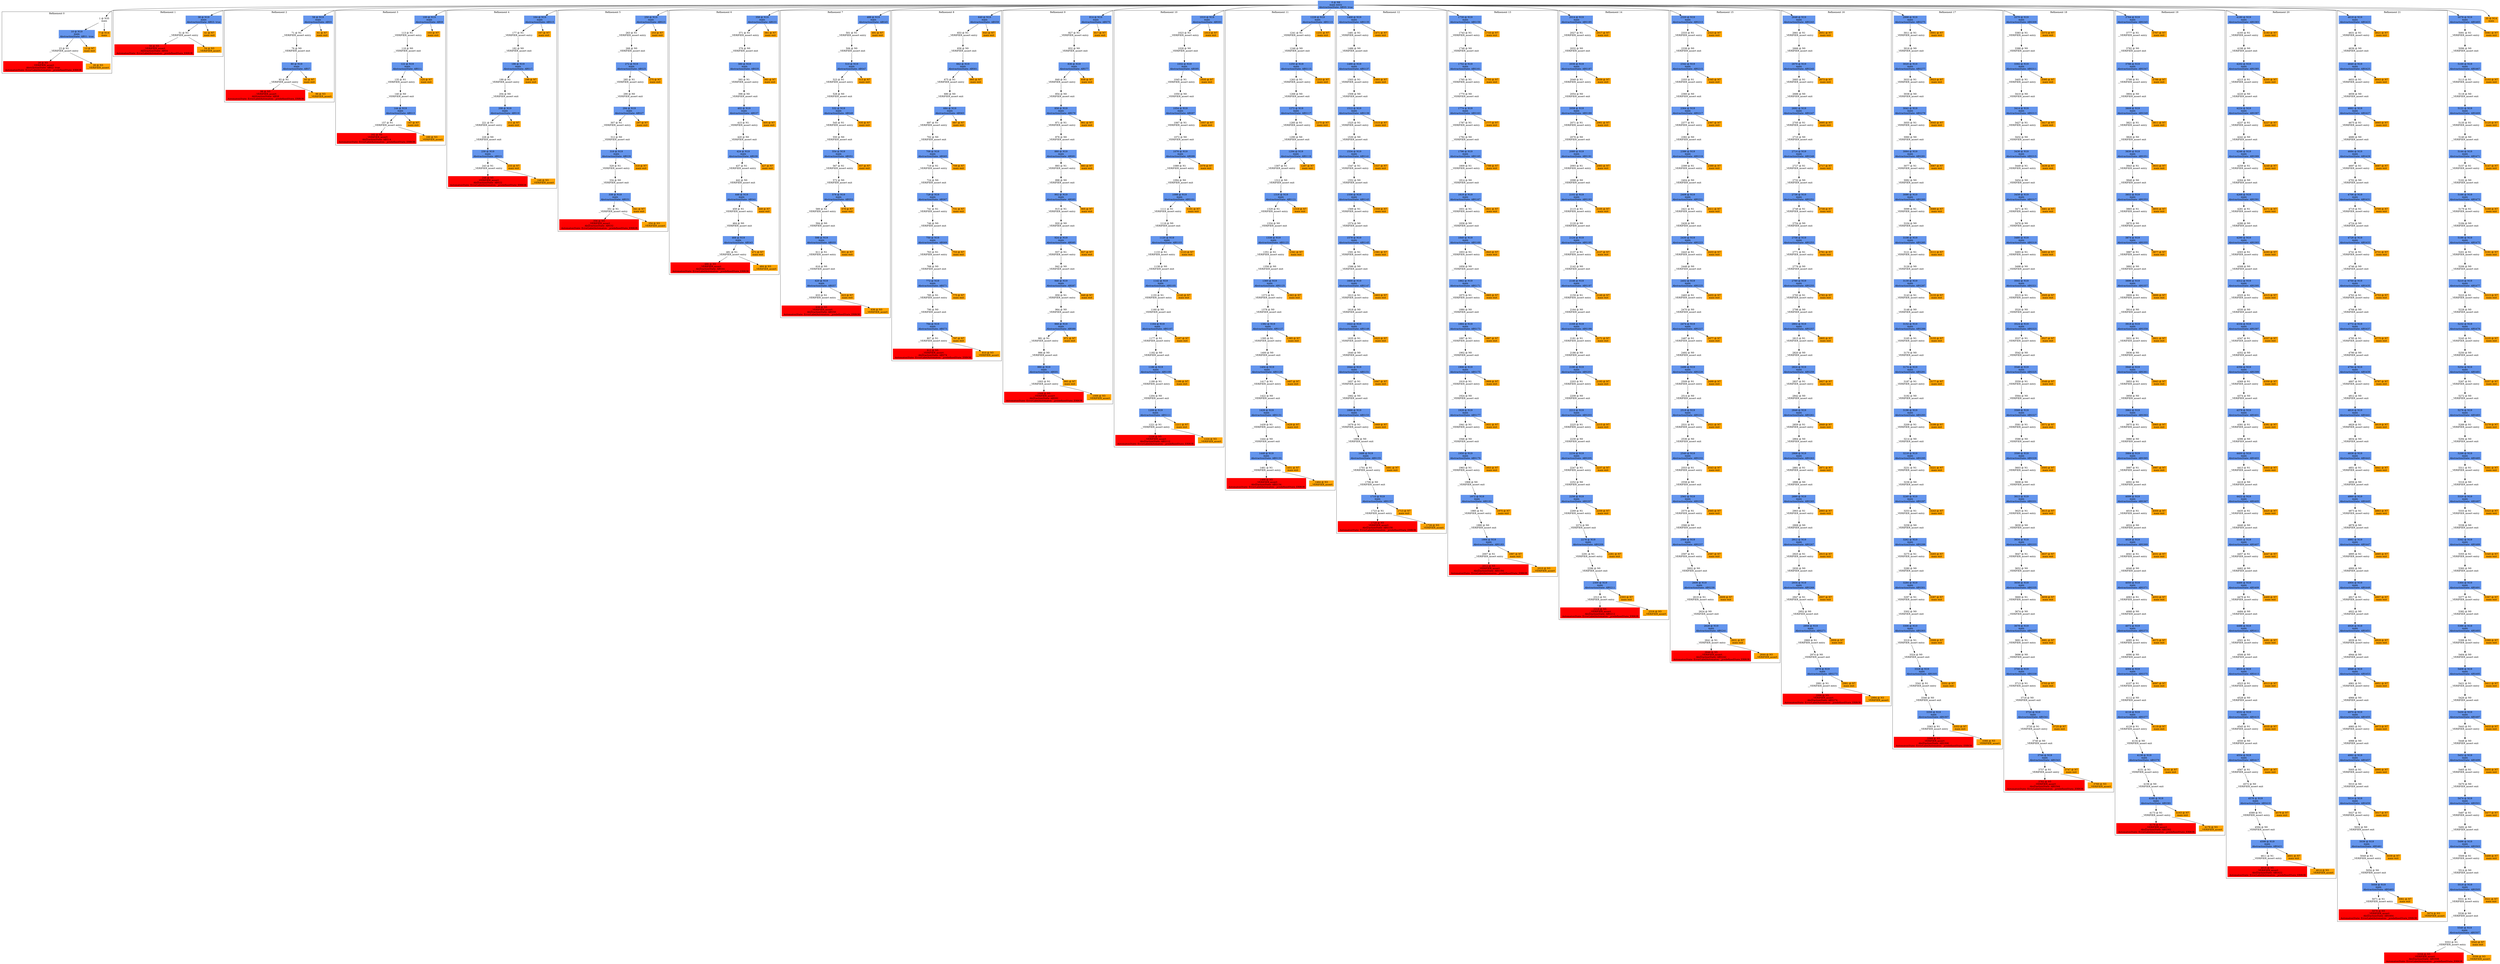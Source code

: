 digraph ARG {
node [style="filled" shape="box" color="white"]
subgraph cluster_0 {
label="Refinement 0"
1 [label="1 @ N35\nmain\n" id="1"]
10 [fillcolor="cornflowerblue" label="10 @ N19\nmain\nAbstractionState: ABS1: true\n" id="10"]
23 [label="23 @ N1\n__VERIFIER_assert entry\n" id="23"]
28 [fillcolor="red" label="28 @ N5\n__VERIFIER_assert\nAbstractionState: ABS2: true\n AutomatonState: ErrorLabelAutomaton: _predefinedState_ERROR\n" id="28"]
26 [fillcolor="orange" label="26 @ N3\n__VERIFIER_assert\n" id="26"]
13 [fillcolor="orange" label="13 @ N7\nmain exit\n" id="13"]
7 [fillcolor="orange" label="7 @ N14\nmain\n" id="7"]
1 -> 7 []
1 -> 10 []
10 -> 13 []
10 -> 23 []
23 -> 26 []
23 -> 28 []
}
0 -> 1
subgraph cluster_1 {
label="Refinement 1"
38 [fillcolor="cornflowerblue" label="38 @ N19\nmain\nAbstractionState: ABS3: true\n" id="38"]
51 [label="51 @ N1\n__VERIFIER_assert entry\n" id="51"]
56 [fillcolor="red" label="56 @ N5\n__VERIFIER_assert\nAbstractionState: ABS4\n AutomatonState: ErrorLabelAutomaton: _predefinedState_ERROR\n" id="56"]
54 [fillcolor="orange" label="54 @ N3\n__VERIFIER_assert\n" id="54"]
41 [fillcolor="orange" label="41 @ N7\nmain exit\n" id="41"]
38 -> 41 []
38 -> 51 []
51 -> 54 []
51 -> 56 []
}
0 -> 38
subgraph cluster_2 {
label="Refinement 2"
58 [fillcolor="cornflowerblue" label="58 @ N19\nmain\nAbstractionState: ABS5\n" id="58"]
71 [label="71 @ N1\n__VERIFIER_assert entry\n" id="71"]
76 [label="76 @ N0\n__VERIFIER_assert exit\n" id="76"]
80 [fillcolor="cornflowerblue" label="80 @ N19\nmain\nAbstractionState: ABS7\n" id="80"]
93 [label="93 @ N1\n__VERIFIER_assert entry\n" id="93"]
98 [fillcolor="red" label="98 @ N5\n__VERIFIER_assert\nAbstractionState: ABS8\n AutomatonState: ErrorLabelAutomaton: _predefinedState_ERROR\n" id="98"]
96 [fillcolor="orange" label="96 @ N3\n__VERIFIER_assert\n" id="96"]
83 [fillcolor="orange" label="83 @ N7\nmain exit\n" id="83"]
61 [fillcolor="orange" label="61 @ N7\nmain exit\n" id="61"]
58 -> 61 []
58 -> 71 []
71 -> 76 []
76 -> 80 []
80 -> 83 []
80 -> 93 []
93 -> 96 []
93 -> 98 []
}
0 -> 58
subgraph cluster_3 {
label="Refinement 3"
100 [fillcolor="cornflowerblue" label="100 @ N19\nmain\nAbstractionState: ABS9\n" id="100"]
113 [label="113 @ N1\n__VERIFIER_assert entry\n" id="113"]
118 [label="118 @ N0\n__VERIFIER_assert exit\n" id="118"]
122 [fillcolor="cornflowerblue" label="122 @ N19\nmain\nAbstractionState: ABS11\n" id="122"]
135 [label="135 @ N1\n__VERIFIER_assert entry\n" id="135"]
140 [label="140 @ N0\n__VERIFIER_assert exit\n" id="140"]
144 [fillcolor="cornflowerblue" label="144 @ N19\nmain\nAbstractionState: ABS13\n" id="144"]
157 [label="157 @ N1\n__VERIFIER_assert entry\n" id="157"]
162 [fillcolor="red" label="162 @ N5\n__VERIFIER_assert\nAbstractionState: ABS14\n AutomatonState: ErrorLabelAutomaton: _predefinedState_ERROR\n" id="162"]
160 [fillcolor="orange" label="160 @ N3\n__VERIFIER_assert\n" id="160"]
147 [fillcolor="orange" label="147 @ N7\nmain exit\n" id="147"]
125 [fillcolor="orange" label="125 @ N7\nmain exit\n" id="125"]
103 [fillcolor="orange" label="103 @ N7\nmain exit\n" id="103"]
100 -> 103 []
100 -> 113 []
113 -> 118 []
118 -> 122 []
122 -> 125 []
122 -> 135 []
135 -> 140 []
140 -> 144 []
144 -> 147 []
144 -> 157 []
157 -> 160 []
157 -> 162 []
}
0 -> 100
subgraph cluster_4 {
label="Refinement 4"
164 [fillcolor="cornflowerblue" label="164 @ N19\nmain\nAbstractionState: ABS15\n" id="164"]
177 [label="177 @ N1\n__VERIFIER_assert entry\n" id="177"]
182 [label="182 @ N0\n__VERIFIER_assert exit\n" id="182"]
186 [fillcolor="cornflowerblue" label="186 @ N19\nmain\nAbstractionState: ABS17\n" id="186"]
199 [label="199 @ N1\n__VERIFIER_assert entry\n" id="199"]
204 [label="204 @ N0\n__VERIFIER_assert exit\n" id="204"]
208 [fillcolor="cornflowerblue" label="208 @ N19\nmain\nAbstractionState: ABS19\n" id="208"]
221 [label="221 @ N1\n__VERIFIER_assert entry\n" id="221"]
226 [label="226 @ N0\n__VERIFIER_assert exit\n" id="226"]
230 [fillcolor="cornflowerblue" label="230 @ N19\nmain\nAbstractionState: ABS21\n" id="230"]
243 [label="243 @ N1\n__VERIFIER_assert entry\n" id="243"]
248 [fillcolor="red" label="248 @ N5\n__VERIFIER_assert\nAbstractionState: ABS22\n AutomatonState: ErrorLabelAutomaton: _predefinedState_ERROR\n" id="248"]
246 [fillcolor="orange" label="246 @ N3\n__VERIFIER_assert\n" id="246"]
233 [fillcolor="orange" label="233 @ N7\nmain exit\n" id="233"]
211 [fillcolor="orange" label="211 @ N7\nmain exit\n" id="211"]
189 [fillcolor="orange" label="189 @ N7\nmain exit\n" id="189"]
167 [fillcolor="orange" label="167 @ N7\nmain exit\n" id="167"]
164 -> 167 []
164 -> 177 []
177 -> 182 []
182 -> 186 []
186 -> 189 []
186 -> 199 []
199 -> 204 []
204 -> 208 []
208 -> 211 []
208 -> 221 []
221 -> 226 []
226 -> 230 []
230 -> 233 []
230 -> 243 []
243 -> 246 []
243 -> 248 []
}
0 -> 164
subgraph cluster_5 {
label="Refinement 5"
250 [fillcolor="cornflowerblue" label="250 @ N19\nmain\nAbstractionState: ABS23\n" id="250"]
263 [label="263 @ N1\n__VERIFIER_assert entry\n" id="263"]
268 [label="268 @ N0\n__VERIFIER_assert exit\n" id="268"]
272 [fillcolor="cornflowerblue" label="272 @ N19\nmain\nAbstractionState: ABS25\n" id="272"]
285 [label="285 @ N1\n__VERIFIER_assert entry\n" id="285"]
290 [label="290 @ N0\n__VERIFIER_assert exit\n" id="290"]
294 [fillcolor="cornflowerblue" label="294 @ N19\nmain\nAbstractionState: ABS27\n" id="294"]
307 [label="307 @ N1\n__VERIFIER_assert entry\n" id="307"]
312 [label="312 @ N0\n__VERIFIER_assert exit\n" id="312"]
316 [fillcolor="cornflowerblue" label="316 @ N19\nmain\nAbstractionState: ABS29\n" id="316"]
329 [label="329 @ N1\n__VERIFIER_assert entry\n" id="329"]
334 [label="334 @ N0\n__VERIFIER_assert exit\n" id="334"]
338 [fillcolor="cornflowerblue" label="338 @ N19\nmain\nAbstractionState: ABS31\n" id="338"]
351 [label="351 @ N1\n__VERIFIER_assert entry\n" id="351"]
356 [fillcolor="red" label="356 @ N5\n__VERIFIER_assert\nAbstractionState: ABS32\n AutomatonState: ErrorLabelAutomaton: _predefinedState_ERROR\n" id="356"]
354 [fillcolor="orange" label="354 @ N3\n__VERIFIER_assert\n" id="354"]
341 [fillcolor="orange" label="341 @ N7\nmain exit\n" id="341"]
319 [fillcolor="orange" label="319 @ N7\nmain exit\n" id="319"]
297 [fillcolor="orange" label="297 @ N7\nmain exit\n" id="297"]
275 [fillcolor="orange" label="275 @ N7\nmain exit\n" id="275"]
253 [fillcolor="orange" label="253 @ N7\nmain exit\n" id="253"]
250 -> 253 []
250 -> 263 []
263 -> 268 []
268 -> 272 []
272 -> 275 []
272 -> 285 []
285 -> 290 []
290 -> 294 []
294 -> 297 []
294 -> 307 []
307 -> 312 []
312 -> 316 []
316 -> 319 []
316 -> 329 []
329 -> 334 []
334 -> 338 []
338 -> 341 []
338 -> 351 []
351 -> 354 []
351 -> 356 []
}
0 -> 250
subgraph cluster_6 {
label="Refinement 6"
358 [fillcolor="cornflowerblue" label="358 @ N19\nmain\nAbstractionState: ABS33\n" id="358"]
371 [label="371 @ N1\n__VERIFIER_assert entry\n" id="371"]
376 [label="376 @ N0\n__VERIFIER_assert exit\n" id="376"]
380 [fillcolor="cornflowerblue" label="380 @ N19\nmain\nAbstractionState: ABS35\n" id="380"]
393 [label="393 @ N1\n__VERIFIER_assert entry\n" id="393"]
398 [label="398 @ N0\n__VERIFIER_assert exit\n" id="398"]
402 [fillcolor="cornflowerblue" label="402 @ N19\nmain\nAbstractionState: ABS37\n" id="402"]
415 [label="415 @ N1\n__VERIFIER_assert entry\n" id="415"]
420 [label="420 @ N0\n__VERIFIER_assert exit\n" id="420"]
424 [fillcolor="cornflowerblue" label="424 @ N19\nmain\nAbstractionState: ABS39\n" id="424"]
437 [label="437 @ N1\n__VERIFIER_assert entry\n" id="437"]
442 [label="442 @ N0\n__VERIFIER_assert exit\n" id="442"]
446 [fillcolor="cornflowerblue" label="446 @ N19\nmain\nAbstractionState: ABS41\n" id="446"]
459 [label="459 @ N1\n__VERIFIER_assert entry\n" id="459"]
464 [label="464 @ N0\n__VERIFIER_assert exit\n" id="464"]
468 [fillcolor="cornflowerblue" label="468 @ N19\nmain\nAbstractionState: ABS43\n" id="468"]
481 [label="481 @ N1\n__VERIFIER_assert entry\n" id="481"]
486 [fillcolor="red" label="486 @ N5\n__VERIFIER_assert\nAbstractionState: ABS44\n AutomatonState: ErrorLabelAutomaton: _predefinedState_ERROR\n" id="486"]
484 [fillcolor="orange" label="484 @ N3\n__VERIFIER_assert\n" id="484"]
471 [fillcolor="orange" label="471 @ N7\nmain exit\n" id="471"]
449 [fillcolor="orange" label="449 @ N7\nmain exit\n" id="449"]
427 [fillcolor="orange" label="427 @ N7\nmain exit\n" id="427"]
405 [fillcolor="orange" label="405 @ N7\nmain exit\n" id="405"]
383 [fillcolor="orange" label="383 @ N7\nmain exit\n" id="383"]
361 [fillcolor="orange" label="361 @ N7\nmain exit\n" id="361"]
358 -> 361 []
358 -> 371 []
371 -> 376 []
376 -> 380 []
380 -> 383 []
380 -> 393 []
393 -> 398 []
398 -> 402 []
402 -> 405 []
402 -> 415 []
415 -> 420 []
420 -> 424 []
424 -> 427 []
424 -> 437 []
437 -> 442 []
442 -> 446 []
446 -> 449 []
446 -> 459 []
459 -> 464 []
464 -> 468 []
468 -> 471 []
468 -> 481 []
481 -> 484 []
481 -> 486 []
}
0 -> 358
subgraph cluster_7 {
label="Refinement 7"
488 [fillcolor="cornflowerblue" label="488 @ N19\nmain\nAbstractionState: ABS45\n" id="488"]
501 [label="501 @ N1\n__VERIFIER_assert entry\n" id="501"]
506 [label="506 @ N0\n__VERIFIER_assert exit\n" id="506"]
510 [fillcolor="cornflowerblue" label="510 @ N19\nmain\nAbstractionState: ABS47\n" id="510"]
523 [label="523 @ N1\n__VERIFIER_assert entry\n" id="523"]
528 [label="528 @ N0\n__VERIFIER_assert exit\n" id="528"]
532 [fillcolor="cornflowerblue" label="532 @ N19\nmain\nAbstractionState: ABS49\n" id="532"]
545 [label="545 @ N1\n__VERIFIER_assert entry\n" id="545"]
550 [label="550 @ N0\n__VERIFIER_assert exit\n" id="550"]
554 [fillcolor="cornflowerblue" label="554 @ N19\nmain\nAbstractionState: ABS51\n" id="554"]
567 [label="567 @ N1\n__VERIFIER_assert entry\n" id="567"]
572 [label="572 @ N0\n__VERIFIER_assert exit\n" id="572"]
576 [fillcolor="cornflowerblue" label="576 @ N19\nmain\nAbstractionState: ABS53\n" id="576"]
589 [label="589 @ N1\n__VERIFIER_assert entry\n" id="589"]
594 [label="594 @ N0\n__VERIFIER_assert exit\n" id="594"]
598 [fillcolor="cornflowerblue" label="598 @ N19\nmain\nAbstractionState: ABS55\n" id="598"]
611 [label="611 @ N1\n__VERIFIER_assert entry\n" id="611"]
616 [label="616 @ N0\n__VERIFIER_assert exit\n" id="616"]
620 [fillcolor="cornflowerblue" label="620 @ N19\nmain\nAbstractionState: ABS57\n" id="620"]
633 [label="633 @ N1\n__VERIFIER_assert entry\n" id="633"]
638 [fillcolor="red" label="638 @ N5\n__VERIFIER_assert\nAbstractionState: ABS58\n AutomatonState: ErrorLabelAutomaton: _predefinedState_ERROR\n" id="638"]
636 [fillcolor="orange" label="636 @ N3\n__VERIFIER_assert\n" id="636"]
623 [fillcolor="orange" label="623 @ N7\nmain exit\n" id="623"]
601 [fillcolor="orange" label="601 @ N7\nmain exit\n" id="601"]
579 [fillcolor="orange" label="579 @ N7\nmain exit\n" id="579"]
557 [fillcolor="orange" label="557 @ N7\nmain exit\n" id="557"]
535 [fillcolor="orange" label="535 @ N7\nmain exit\n" id="535"]
513 [fillcolor="orange" label="513 @ N7\nmain exit\n" id="513"]
491 [fillcolor="orange" label="491 @ N7\nmain exit\n" id="491"]
488 -> 491 []
488 -> 501 []
501 -> 506 []
506 -> 510 []
510 -> 513 []
510 -> 523 []
523 -> 528 []
528 -> 532 []
532 -> 535 []
532 -> 545 []
545 -> 550 []
550 -> 554 []
554 -> 557 []
554 -> 567 []
567 -> 572 []
572 -> 576 []
576 -> 579 []
576 -> 589 []
589 -> 594 []
594 -> 598 []
598 -> 601 []
598 -> 611 []
611 -> 616 []
616 -> 620 []
620 -> 623 []
620 -> 633 []
633 -> 636 []
633 -> 638 []
}
0 -> 488
subgraph cluster_8 {
label="Refinement 8"
640 [fillcolor="cornflowerblue" label="640 @ N19\nmain\nAbstractionState: ABS59\n" id="640"]
653 [label="653 @ N1\n__VERIFIER_assert entry\n" id="653"]
658 [label="658 @ N0\n__VERIFIER_assert exit\n" id="658"]
662 [fillcolor="cornflowerblue" label="662 @ N19\nmain\nAbstractionState: ABS61\n" id="662"]
675 [label="675 @ N1\n__VERIFIER_assert entry\n" id="675"]
680 [label="680 @ N0\n__VERIFIER_assert exit\n" id="680"]
684 [fillcolor="cornflowerblue" label="684 @ N19\nmain\nAbstractionState: ABS63\n" id="684"]
697 [label="697 @ N1\n__VERIFIER_assert entry\n" id="697"]
702 [label="702 @ N0\n__VERIFIER_assert exit\n" id="702"]
706 [fillcolor="cornflowerblue" label="706 @ N19\nmain\nAbstractionState: ABS65\n" id="706"]
719 [label="719 @ N1\n__VERIFIER_assert entry\n" id="719"]
724 [label="724 @ N0\n__VERIFIER_assert exit\n" id="724"]
728 [fillcolor="cornflowerblue" label="728 @ N19\nmain\nAbstractionState: ABS67\n" id="728"]
741 [label="741 @ N1\n__VERIFIER_assert entry\n" id="741"]
746 [label="746 @ N0\n__VERIFIER_assert exit\n" id="746"]
750 [fillcolor="cornflowerblue" label="750 @ N19\nmain\nAbstractionState: ABS69\n" id="750"]
763 [label="763 @ N1\n__VERIFIER_assert entry\n" id="763"]
768 [label="768 @ N0\n__VERIFIER_assert exit\n" id="768"]
772 [fillcolor="cornflowerblue" label="772 @ N19\nmain\nAbstractionState: ABS71\n" id="772"]
785 [label="785 @ N1\n__VERIFIER_assert entry\n" id="785"]
790 [label="790 @ N0\n__VERIFIER_assert exit\n" id="790"]
794 [fillcolor="cornflowerblue" label="794 @ N19\nmain\nAbstractionState: ABS73\n" id="794"]
807 [label="807 @ N1\n__VERIFIER_assert entry\n" id="807"]
812 [fillcolor="red" label="812 @ N5\n__VERIFIER_assert\nAbstractionState: ABS74\n AutomatonState: ErrorLabelAutomaton: _predefinedState_ERROR\n" id="812"]
810 [fillcolor="orange" label="810 @ N3\n__VERIFIER_assert\n" id="810"]
797 [fillcolor="orange" label="797 @ N7\nmain exit\n" id="797"]
775 [fillcolor="orange" label="775 @ N7\nmain exit\n" id="775"]
753 [fillcolor="orange" label="753 @ N7\nmain exit\n" id="753"]
731 [fillcolor="orange" label="731 @ N7\nmain exit\n" id="731"]
709 [fillcolor="orange" label="709 @ N7\nmain exit\n" id="709"]
687 [fillcolor="orange" label="687 @ N7\nmain exit\n" id="687"]
665 [fillcolor="orange" label="665 @ N7\nmain exit\n" id="665"]
643 [fillcolor="orange" label="643 @ N7\nmain exit\n" id="643"]
640 -> 643 []
640 -> 653 []
653 -> 658 []
658 -> 662 []
662 -> 665 []
662 -> 675 []
675 -> 680 []
680 -> 684 []
684 -> 687 []
684 -> 697 []
697 -> 702 []
702 -> 706 []
706 -> 709 []
706 -> 719 []
719 -> 724 []
724 -> 728 []
728 -> 731 []
728 -> 741 []
741 -> 746 []
746 -> 750 []
750 -> 753 []
750 -> 763 []
763 -> 768 []
768 -> 772 []
772 -> 775 []
772 -> 785 []
785 -> 790 []
790 -> 794 []
794 -> 797 []
794 -> 807 []
807 -> 810 []
807 -> 812 []
}
0 -> 640
subgraph cluster_9 {
label="Refinement 9"
814 [fillcolor="cornflowerblue" label="814 @ N19\nmain\nAbstractionState: ABS75\n" id="814"]
827 [label="827 @ N1\n__VERIFIER_assert entry\n" id="827"]
832 [label="832 @ N0\n__VERIFIER_assert exit\n" id="832"]
836 [fillcolor="cornflowerblue" label="836 @ N19\nmain\nAbstractionState: ABS77\n" id="836"]
849 [label="849 @ N1\n__VERIFIER_assert entry\n" id="849"]
854 [label="854 @ N0\n__VERIFIER_assert exit\n" id="854"]
858 [fillcolor="cornflowerblue" label="858 @ N19\nmain\nAbstractionState: ABS79\n" id="858"]
871 [label="871 @ N1\n__VERIFIER_assert entry\n" id="871"]
876 [label="876 @ N0\n__VERIFIER_assert exit\n" id="876"]
880 [fillcolor="cornflowerblue" label="880 @ N19\nmain\nAbstractionState: ABS81\n" id="880"]
893 [label="893 @ N1\n__VERIFIER_assert entry\n" id="893"]
898 [label="898 @ N0\n__VERIFIER_assert exit\n" id="898"]
902 [fillcolor="cornflowerblue" label="902 @ N19\nmain\nAbstractionState: ABS83\n" id="902"]
915 [label="915 @ N1\n__VERIFIER_assert entry\n" id="915"]
920 [label="920 @ N0\n__VERIFIER_assert exit\n" id="920"]
924 [fillcolor="cornflowerblue" label="924 @ N19\nmain\nAbstractionState: ABS85\n" id="924"]
937 [label="937 @ N1\n__VERIFIER_assert entry\n" id="937"]
942 [label="942 @ N0\n__VERIFIER_assert exit\n" id="942"]
946 [fillcolor="cornflowerblue" label="946 @ N19\nmain\nAbstractionState: ABS87\n" id="946"]
959 [label="959 @ N1\n__VERIFIER_assert entry\n" id="959"]
964 [label="964 @ N0\n__VERIFIER_assert exit\n" id="964"]
968 [fillcolor="cornflowerblue" label="968 @ N19\nmain\nAbstractionState: ABS89\n" id="968"]
981 [label="981 @ N1\n__VERIFIER_assert entry\n" id="981"]
986 [label="986 @ N0\n__VERIFIER_assert exit\n" id="986"]
990 [fillcolor="cornflowerblue" label="990 @ N19\nmain\nAbstractionState: ABS91\n" id="990"]
1003 [label="1003 @ N1\n__VERIFIER_assert entry\n" id="1003"]
1008 [fillcolor="red" label="1008 @ N5\n__VERIFIER_assert\nAbstractionState: ABS92\n AutomatonState: ErrorLabelAutomaton: _predefinedState_ERROR\n" id="1008"]
1006 [fillcolor="orange" label="1006 @ N3\n__VERIFIER_assert\n" id="1006"]
993 [fillcolor="orange" label="993 @ N7\nmain exit\n" id="993"]
971 [fillcolor="orange" label="971 @ N7\nmain exit\n" id="971"]
949 [fillcolor="orange" label="949 @ N7\nmain exit\n" id="949"]
927 [fillcolor="orange" label="927 @ N7\nmain exit\n" id="927"]
905 [fillcolor="orange" label="905 @ N7\nmain exit\n" id="905"]
883 [fillcolor="orange" label="883 @ N7\nmain exit\n" id="883"]
861 [fillcolor="orange" label="861 @ N7\nmain exit\n" id="861"]
839 [fillcolor="orange" label="839 @ N7\nmain exit\n" id="839"]
817 [fillcolor="orange" label="817 @ N7\nmain exit\n" id="817"]
814 -> 817 []
814 -> 827 []
827 -> 832 []
832 -> 836 []
836 -> 839 []
836 -> 849 []
849 -> 854 []
854 -> 858 []
858 -> 861 []
858 -> 871 []
871 -> 876 []
876 -> 880 []
880 -> 883 []
880 -> 893 []
893 -> 898 []
898 -> 902 []
902 -> 905 []
902 -> 915 []
915 -> 920 []
920 -> 924 []
924 -> 927 []
924 -> 937 []
937 -> 942 []
942 -> 946 []
946 -> 949 []
946 -> 959 []
959 -> 964 []
964 -> 968 []
968 -> 971 []
968 -> 981 []
981 -> 986 []
986 -> 990 []
990 -> 993 []
990 -> 1003 []
1003 -> 1006 []
1003 -> 1008 []
}
0 -> 814
subgraph cluster_10 {
label="Refinement 10"
1010 [fillcolor="cornflowerblue" label="1010 @ N19\nmain\nAbstractionState: ABS93\n" id="1010"]
1023 [label="1023 @ N1\n__VERIFIER_assert entry\n" id="1023"]
1028 [label="1028 @ N0\n__VERIFIER_assert exit\n" id="1028"]
1032 [fillcolor="cornflowerblue" label="1032 @ N19\nmain\nAbstractionState: ABS95\n" id="1032"]
1045 [label="1045 @ N1\n__VERIFIER_assert entry\n" id="1045"]
1050 [label="1050 @ N0\n__VERIFIER_assert exit\n" id="1050"]
1054 [fillcolor="cornflowerblue" label="1054 @ N19\nmain\nAbstractionState: ABS97\n" id="1054"]
1067 [label="1067 @ N1\n__VERIFIER_assert entry\n" id="1067"]
1072 [label="1072 @ N0\n__VERIFIER_assert exit\n" id="1072"]
1076 [fillcolor="cornflowerblue" label="1076 @ N19\nmain\nAbstractionState: ABS99\n" id="1076"]
1089 [label="1089 @ N1\n__VERIFIER_assert entry\n" id="1089"]
1094 [label="1094 @ N0\n__VERIFIER_assert exit\n" id="1094"]
1098 [fillcolor="cornflowerblue" label="1098 @ N19\nmain\nAbstractionState: ABS101\n" id="1098"]
1111 [label="1111 @ N1\n__VERIFIER_assert entry\n" id="1111"]
1116 [label="1116 @ N0\n__VERIFIER_assert exit\n" id="1116"]
1120 [fillcolor="cornflowerblue" label="1120 @ N19\nmain\nAbstractionState: ABS103\n" id="1120"]
1133 [label="1133 @ N1\n__VERIFIER_assert entry\n" id="1133"]
1138 [label="1138 @ N0\n__VERIFIER_assert exit\n" id="1138"]
1142 [fillcolor="cornflowerblue" label="1142 @ N19\nmain\nAbstractionState: ABS105\n" id="1142"]
1155 [label="1155 @ N1\n__VERIFIER_assert entry\n" id="1155"]
1160 [label="1160 @ N0\n__VERIFIER_assert exit\n" id="1160"]
1164 [fillcolor="cornflowerblue" label="1164 @ N19\nmain\nAbstractionState: ABS107\n" id="1164"]
1177 [label="1177 @ N1\n__VERIFIER_assert entry\n" id="1177"]
1182 [label="1182 @ N0\n__VERIFIER_assert exit\n" id="1182"]
1186 [fillcolor="cornflowerblue" label="1186 @ N19\nmain\nAbstractionState: ABS109\n" id="1186"]
1199 [label="1199 @ N1\n__VERIFIER_assert entry\n" id="1199"]
1204 [label="1204 @ N0\n__VERIFIER_assert exit\n" id="1204"]
1208 [fillcolor="cornflowerblue" label="1208 @ N19\nmain\nAbstractionState: ABS111\n" id="1208"]
1221 [label="1221 @ N1\n__VERIFIER_assert entry\n" id="1221"]
1226 [fillcolor="red" label="1226 @ N5\n__VERIFIER_assert\nAbstractionState: ABS112\n AutomatonState: ErrorLabelAutomaton: _predefinedState_ERROR\n" id="1226"]
1224 [fillcolor="orange" label="1224 @ N3\n__VERIFIER_assert\n" id="1224"]
1211 [fillcolor="orange" label="1211 @ N7\nmain exit\n" id="1211"]
1189 [fillcolor="orange" label="1189 @ N7\nmain exit\n" id="1189"]
1167 [fillcolor="orange" label="1167 @ N7\nmain exit\n" id="1167"]
1145 [fillcolor="orange" label="1145 @ N7\nmain exit\n" id="1145"]
1123 [fillcolor="orange" label="1123 @ N7\nmain exit\n" id="1123"]
1101 [fillcolor="orange" label="1101 @ N7\nmain exit\n" id="1101"]
1079 [fillcolor="orange" label="1079 @ N7\nmain exit\n" id="1079"]
1057 [fillcolor="orange" label="1057 @ N7\nmain exit\n" id="1057"]
1035 [fillcolor="orange" label="1035 @ N7\nmain exit\n" id="1035"]
1013 [fillcolor="orange" label="1013 @ N7\nmain exit\n" id="1013"]
1010 -> 1013 []
1010 -> 1023 []
1023 -> 1028 []
1028 -> 1032 []
1032 -> 1035 []
1032 -> 1045 []
1045 -> 1050 []
1050 -> 1054 []
1054 -> 1057 []
1054 -> 1067 []
1067 -> 1072 []
1072 -> 1076 []
1076 -> 1079 []
1076 -> 1089 []
1089 -> 1094 []
1094 -> 1098 []
1098 -> 1101 []
1098 -> 1111 []
1111 -> 1116 []
1116 -> 1120 []
1120 -> 1123 []
1120 -> 1133 []
1133 -> 1138 []
1138 -> 1142 []
1142 -> 1145 []
1142 -> 1155 []
1155 -> 1160 []
1160 -> 1164 []
1164 -> 1167 []
1164 -> 1177 []
1177 -> 1182 []
1182 -> 1186 []
1186 -> 1189 []
1186 -> 1199 []
1199 -> 1204 []
1204 -> 1208 []
1208 -> 1211 []
1208 -> 1221 []
1221 -> 1224 []
1221 -> 1226 []
}
0 -> 1010
subgraph cluster_11 {
label="Refinement 11"
1228 [fillcolor="cornflowerblue" label="1228 @ N19\nmain\nAbstractionState: ABS113\n" id="1228"]
1241 [label="1241 @ N1\n__VERIFIER_assert entry\n" id="1241"]
1246 [label="1246 @ N0\n__VERIFIER_assert exit\n" id="1246"]
1250 [fillcolor="cornflowerblue" label="1250 @ N19\nmain\nAbstractionState: ABS115\n" id="1250"]
1263 [label="1263 @ N1\n__VERIFIER_assert entry\n" id="1263"]
1268 [label="1268 @ N0\n__VERIFIER_assert exit\n" id="1268"]
1272 [fillcolor="cornflowerblue" label="1272 @ N19\nmain\nAbstractionState: ABS117\n" id="1272"]
1285 [label="1285 @ N1\n__VERIFIER_assert entry\n" id="1285"]
1290 [label="1290 @ N0\n__VERIFIER_assert exit\n" id="1290"]
1294 [fillcolor="cornflowerblue" label="1294 @ N19\nmain\nAbstractionState: ABS119\n" id="1294"]
1307 [label="1307 @ N1\n__VERIFIER_assert entry\n" id="1307"]
1312 [label="1312 @ N0\n__VERIFIER_assert exit\n" id="1312"]
1316 [fillcolor="cornflowerblue" label="1316 @ N19\nmain\nAbstractionState: ABS121\n" id="1316"]
1329 [label="1329 @ N1\n__VERIFIER_assert entry\n" id="1329"]
1334 [label="1334 @ N0\n__VERIFIER_assert exit\n" id="1334"]
1338 [fillcolor="cornflowerblue" label="1338 @ N19\nmain\nAbstractionState: ABS123\n" id="1338"]
1351 [label="1351 @ N1\n__VERIFIER_assert entry\n" id="1351"]
1356 [label="1356 @ N0\n__VERIFIER_assert exit\n" id="1356"]
1360 [fillcolor="cornflowerblue" label="1360 @ N19\nmain\nAbstractionState: ABS125\n" id="1360"]
1373 [label="1373 @ N1\n__VERIFIER_assert entry\n" id="1373"]
1378 [label="1378 @ N0\n__VERIFIER_assert exit\n" id="1378"]
1382 [fillcolor="cornflowerblue" label="1382 @ N19\nmain\nAbstractionState: ABS127\n" id="1382"]
1395 [label="1395 @ N1\n__VERIFIER_assert entry\n" id="1395"]
1400 [label="1400 @ N0\n__VERIFIER_assert exit\n" id="1400"]
1404 [fillcolor="cornflowerblue" label="1404 @ N19\nmain\nAbstractionState: ABS129\n" id="1404"]
1417 [label="1417 @ N1\n__VERIFIER_assert entry\n" id="1417"]
1422 [label="1422 @ N0\n__VERIFIER_assert exit\n" id="1422"]
1426 [fillcolor="cornflowerblue" label="1426 @ N19\nmain\nAbstractionState: ABS131\n" id="1426"]
1439 [label="1439 @ N1\n__VERIFIER_assert entry\n" id="1439"]
1444 [label="1444 @ N0\n__VERIFIER_assert exit\n" id="1444"]
1448 [fillcolor="cornflowerblue" label="1448 @ N19\nmain\nAbstractionState: ABS133\n" id="1448"]
1461 [label="1461 @ N1\n__VERIFIER_assert entry\n" id="1461"]
1466 [fillcolor="red" label="1466 @ N5\n__VERIFIER_assert\nAbstractionState: ABS134\n AutomatonState: ErrorLabelAutomaton: _predefinedState_ERROR\n" id="1466"]
1464 [fillcolor="orange" label="1464 @ N3\n__VERIFIER_assert\n" id="1464"]
1451 [fillcolor="orange" label="1451 @ N7\nmain exit\n" id="1451"]
1429 [fillcolor="orange" label="1429 @ N7\nmain exit\n" id="1429"]
1407 [fillcolor="orange" label="1407 @ N7\nmain exit\n" id="1407"]
1385 [fillcolor="orange" label="1385 @ N7\nmain exit\n" id="1385"]
1363 [fillcolor="orange" label="1363 @ N7\nmain exit\n" id="1363"]
1341 [fillcolor="orange" label="1341 @ N7\nmain exit\n" id="1341"]
1319 [fillcolor="orange" label="1319 @ N7\nmain exit\n" id="1319"]
1297 [fillcolor="orange" label="1297 @ N7\nmain exit\n" id="1297"]
1275 [fillcolor="orange" label="1275 @ N7\nmain exit\n" id="1275"]
1253 [fillcolor="orange" label="1253 @ N7\nmain exit\n" id="1253"]
1231 [fillcolor="orange" label="1231 @ N7\nmain exit\n" id="1231"]
1228 -> 1231 []
1228 -> 1241 []
1241 -> 1246 []
1246 -> 1250 []
1250 -> 1253 []
1250 -> 1263 []
1263 -> 1268 []
1268 -> 1272 []
1272 -> 1275 []
1272 -> 1285 []
1285 -> 1290 []
1290 -> 1294 []
1294 -> 1297 []
1294 -> 1307 []
1307 -> 1312 []
1312 -> 1316 []
1316 -> 1319 []
1316 -> 1329 []
1329 -> 1334 []
1334 -> 1338 []
1338 -> 1341 []
1338 -> 1351 []
1351 -> 1356 []
1356 -> 1360 []
1360 -> 1363 []
1360 -> 1373 []
1373 -> 1378 []
1378 -> 1382 []
1382 -> 1385 []
1382 -> 1395 []
1395 -> 1400 []
1400 -> 1404 []
1404 -> 1407 []
1404 -> 1417 []
1417 -> 1422 []
1422 -> 1426 []
1426 -> 1429 []
1426 -> 1439 []
1439 -> 1444 []
1444 -> 1448 []
1448 -> 1451 []
1448 -> 1461 []
1461 -> 1464 []
1461 -> 1466 []
}
0 -> 1228
subgraph cluster_12 {
label="Refinement 12"
1468 [fillcolor="cornflowerblue" label="1468 @ N19\nmain\nAbstractionState: ABS135\n" id="1468"]
1481 [label="1481 @ N1\n__VERIFIER_assert entry\n" id="1481"]
1486 [label="1486 @ N0\n__VERIFIER_assert exit\n" id="1486"]
1490 [fillcolor="cornflowerblue" label="1490 @ N19\nmain\nAbstractionState: ABS137\n" id="1490"]
1503 [label="1503 @ N1\n__VERIFIER_assert entry\n" id="1503"]
1508 [label="1508 @ N0\n__VERIFIER_assert exit\n" id="1508"]
1512 [fillcolor="cornflowerblue" label="1512 @ N19\nmain\nAbstractionState: ABS139\n" id="1512"]
1525 [label="1525 @ N1\n__VERIFIER_assert entry\n" id="1525"]
1530 [label="1530 @ N0\n__VERIFIER_assert exit\n" id="1530"]
1534 [fillcolor="cornflowerblue" label="1534 @ N19\nmain\nAbstractionState: ABS141\n" id="1534"]
1547 [label="1547 @ N1\n__VERIFIER_assert entry\n" id="1547"]
1552 [label="1552 @ N0\n__VERIFIER_assert exit\n" id="1552"]
1556 [fillcolor="cornflowerblue" label="1556 @ N19\nmain\nAbstractionState: ABS143\n" id="1556"]
1569 [label="1569 @ N1\n__VERIFIER_assert entry\n" id="1569"]
1574 [label="1574 @ N0\n__VERIFIER_assert exit\n" id="1574"]
1578 [fillcolor="cornflowerblue" label="1578 @ N19\nmain\nAbstractionState: ABS145\n" id="1578"]
1591 [label="1591 @ N1\n__VERIFIER_assert entry\n" id="1591"]
1596 [label="1596 @ N0\n__VERIFIER_assert exit\n" id="1596"]
1600 [fillcolor="cornflowerblue" label="1600 @ N19\nmain\nAbstractionState: ABS147\n" id="1600"]
1613 [label="1613 @ N1\n__VERIFIER_assert entry\n" id="1613"]
1618 [label="1618 @ N0\n__VERIFIER_assert exit\n" id="1618"]
1622 [fillcolor="cornflowerblue" label="1622 @ N19\nmain\nAbstractionState: ABS149\n" id="1622"]
1635 [label="1635 @ N1\n__VERIFIER_assert entry\n" id="1635"]
1640 [label="1640 @ N0\n__VERIFIER_assert exit\n" id="1640"]
1644 [fillcolor="cornflowerblue" label="1644 @ N19\nmain\nAbstractionState: ABS151\n" id="1644"]
1657 [label="1657 @ N1\n__VERIFIER_assert entry\n" id="1657"]
1662 [label="1662 @ N0\n__VERIFIER_assert exit\n" id="1662"]
1666 [fillcolor="cornflowerblue" label="1666 @ N19\nmain\nAbstractionState: ABS153\n" id="1666"]
1679 [label="1679 @ N1\n__VERIFIER_assert entry\n" id="1679"]
1684 [label="1684 @ N0\n__VERIFIER_assert exit\n" id="1684"]
1688 [fillcolor="cornflowerblue" label="1688 @ N19\nmain\nAbstractionState: ABS155\n" id="1688"]
1701 [label="1701 @ N1\n__VERIFIER_assert entry\n" id="1701"]
1706 [label="1706 @ N0\n__VERIFIER_assert exit\n" id="1706"]
1710 [fillcolor="cornflowerblue" label="1710 @ N19\nmain\nAbstractionState: ABS157\n" id="1710"]
1723 [label="1723 @ N1\n__VERIFIER_assert entry\n" id="1723"]
1728 [fillcolor="red" label="1728 @ N5\n__VERIFIER_assert\nAbstractionState: ABS158\n AutomatonState: ErrorLabelAutomaton: _predefinedState_ERROR\n" id="1728"]
1726 [fillcolor="orange" label="1726 @ N3\n__VERIFIER_assert\n" id="1726"]
1713 [fillcolor="orange" label="1713 @ N7\nmain exit\n" id="1713"]
1691 [fillcolor="orange" label="1691 @ N7\nmain exit\n" id="1691"]
1669 [fillcolor="orange" label="1669 @ N7\nmain exit\n" id="1669"]
1647 [fillcolor="orange" label="1647 @ N7\nmain exit\n" id="1647"]
1625 [fillcolor="orange" label="1625 @ N7\nmain exit\n" id="1625"]
1603 [fillcolor="orange" label="1603 @ N7\nmain exit\n" id="1603"]
1581 [fillcolor="orange" label="1581 @ N7\nmain exit\n" id="1581"]
1559 [fillcolor="orange" label="1559 @ N7\nmain exit\n" id="1559"]
1537 [fillcolor="orange" label="1537 @ N7\nmain exit\n" id="1537"]
1515 [fillcolor="orange" label="1515 @ N7\nmain exit\n" id="1515"]
1493 [fillcolor="orange" label="1493 @ N7\nmain exit\n" id="1493"]
1471 [fillcolor="orange" label="1471 @ N7\nmain exit\n" id="1471"]
1468 -> 1471 []
1468 -> 1481 []
1481 -> 1486 []
1486 -> 1490 []
1490 -> 1493 []
1490 -> 1503 []
1503 -> 1508 []
1508 -> 1512 []
1512 -> 1515 []
1512 -> 1525 []
1525 -> 1530 []
1530 -> 1534 []
1534 -> 1537 []
1534 -> 1547 []
1547 -> 1552 []
1552 -> 1556 []
1556 -> 1559 []
1556 -> 1569 []
1569 -> 1574 []
1574 -> 1578 []
1578 -> 1581 []
1578 -> 1591 []
1591 -> 1596 []
1596 -> 1600 []
1600 -> 1603 []
1600 -> 1613 []
1613 -> 1618 []
1618 -> 1622 []
1622 -> 1625 []
1622 -> 1635 []
1635 -> 1640 []
1640 -> 1644 []
1644 -> 1647 []
1644 -> 1657 []
1657 -> 1662 []
1662 -> 1666 []
1666 -> 1669 []
1666 -> 1679 []
1679 -> 1684 []
1684 -> 1688 []
1688 -> 1691 []
1688 -> 1701 []
1701 -> 1706 []
1706 -> 1710 []
1710 -> 1713 []
1710 -> 1723 []
1723 -> 1726 []
1723 -> 1728 []
}
0 -> 1468
subgraph cluster_13 {
label="Refinement 13"
1730 [fillcolor="cornflowerblue" label="1730 @ N19\nmain\nAbstractionState: ABS159\n" id="1730"]
1743 [label="1743 @ N1\n__VERIFIER_assert entry\n" id="1743"]
1748 [label="1748 @ N0\n__VERIFIER_assert exit\n" id="1748"]
1752 [fillcolor="cornflowerblue" label="1752 @ N19\nmain\nAbstractionState: ABS161\n" id="1752"]
1765 [label="1765 @ N1\n__VERIFIER_assert entry\n" id="1765"]
1770 [label="1770 @ N0\n__VERIFIER_assert exit\n" id="1770"]
1774 [fillcolor="cornflowerblue" label="1774 @ N19\nmain\nAbstractionState: ABS163\n" id="1774"]
1787 [label="1787 @ N1\n__VERIFIER_assert entry\n" id="1787"]
1792 [label="1792 @ N0\n__VERIFIER_assert exit\n" id="1792"]
1796 [fillcolor="cornflowerblue" label="1796 @ N19\nmain\nAbstractionState: ABS165\n" id="1796"]
1809 [label="1809 @ N1\n__VERIFIER_assert entry\n" id="1809"]
1814 [label="1814 @ N0\n__VERIFIER_assert exit\n" id="1814"]
1818 [fillcolor="cornflowerblue" label="1818 @ N19\nmain\nAbstractionState: ABS167\n" id="1818"]
1831 [label="1831 @ N1\n__VERIFIER_assert entry\n" id="1831"]
1836 [label="1836 @ N0\n__VERIFIER_assert exit\n" id="1836"]
1840 [fillcolor="cornflowerblue" label="1840 @ N19\nmain\nAbstractionState: ABS169\n" id="1840"]
1853 [label="1853 @ N1\n__VERIFIER_assert entry\n" id="1853"]
1858 [label="1858 @ N0\n__VERIFIER_assert exit\n" id="1858"]
1862 [fillcolor="cornflowerblue" label="1862 @ N19\nmain\nAbstractionState: ABS171\n" id="1862"]
1875 [label="1875 @ N1\n__VERIFIER_assert entry\n" id="1875"]
1880 [label="1880 @ N0\n__VERIFIER_assert exit\n" id="1880"]
1884 [fillcolor="cornflowerblue" label="1884 @ N19\nmain\nAbstractionState: ABS173\n" id="1884"]
1897 [label="1897 @ N1\n__VERIFIER_assert entry\n" id="1897"]
1902 [label="1902 @ N0\n__VERIFIER_assert exit\n" id="1902"]
1906 [fillcolor="cornflowerblue" label="1906 @ N19\nmain\nAbstractionState: ABS175\n" id="1906"]
1919 [label="1919 @ N1\n__VERIFIER_assert entry\n" id="1919"]
1924 [label="1924 @ N0\n__VERIFIER_assert exit\n" id="1924"]
1928 [fillcolor="cornflowerblue" label="1928 @ N19\nmain\nAbstractionState: ABS177\n" id="1928"]
1941 [label="1941 @ N1\n__VERIFIER_assert entry\n" id="1941"]
1946 [label="1946 @ N0\n__VERIFIER_assert exit\n" id="1946"]
1950 [fillcolor="cornflowerblue" label="1950 @ N19\nmain\nAbstractionState: ABS179\n" id="1950"]
1963 [label="1963 @ N1\n__VERIFIER_assert entry\n" id="1963"]
1968 [label="1968 @ N0\n__VERIFIER_assert exit\n" id="1968"]
1972 [fillcolor="cornflowerblue" label="1972 @ N19\nmain\nAbstractionState: ABS181\n" id="1972"]
1985 [label="1985 @ N1\n__VERIFIER_assert entry\n" id="1985"]
1990 [label="1990 @ N0\n__VERIFIER_assert exit\n" id="1990"]
1994 [fillcolor="cornflowerblue" label="1994 @ N19\nmain\nAbstractionState: ABS183\n" id="1994"]
2007 [label="2007 @ N1\n__VERIFIER_assert entry\n" id="2007"]
2012 [fillcolor="red" label="2012 @ N5\n__VERIFIER_assert\nAbstractionState: ABS184\n AutomatonState: ErrorLabelAutomaton: _predefinedState_ERROR\n" id="2012"]
2010 [fillcolor="orange" label="2010 @ N3\n__VERIFIER_assert\n" id="2010"]
1997 [fillcolor="orange" label="1997 @ N7\nmain exit\n" id="1997"]
1975 [fillcolor="orange" label="1975 @ N7\nmain exit\n" id="1975"]
1953 [fillcolor="orange" label="1953 @ N7\nmain exit\n" id="1953"]
1931 [fillcolor="orange" label="1931 @ N7\nmain exit\n" id="1931"]
1909 [fillcolor="orange" label="1909 @ N7\nmain exit\n" id="1909"]
1887 [fillcolor="orange" label="1887 @ N7\nmain exit\n" id="1887"]
1865 [fillcolor="orange" label="1865 @ N7\nmain exit\n" id="1865"]
1843 [fillcolor="orange" label="1843 @ N7\nmain exit\n" id="1843"]
1821 [fillcolor="orange" label="1821 @ N7\nmain exit\n" id="1821"]
1799 [fillcolor="orange" label="1799 @ N7\nmain exit\n" id="1799"]
1777 [fillcolor="orange" label="1777 @ N7\nmain exit\n" id="1777"]
1755 [fillcolor="orange" label="1755 @ N7\nmain exit\n" id="1755"]
1733 [fillcolor="orange" label="1733 @ N7\nmain exit\n" id="1733"]
1730 -> 1733 []
1730 -> 1743 []
1743 -> 1748 []
1748 -> 1752 []
1752 -> 1755 []
1752 -> 1765 []
1765 -> 1770 []
1770 -> 1774 []
1774 -> 1777 []
1774 -> 1787 []
1787 -> 1792 []
1792 -> 1796 []
1796 -> 1799 []
1796 -> 1809 []
1809 -> 1814 []
1814 -> 1818 []
1818 -> 1821 []
1818 -> 1831 []
1831 -> 1836 []
1836 -> 1840 []
1840 -> 1843 []
1840 -> 1853 []
1853 -> 1858 []
1858 -> 1862 []
1862 -> 1865 []
1862 -> 1875 []
1875 -> 1880 []
1880 -> 1884 []
1884 -> 1887 []
1884 -> 1897 []
1897 -> 1902 []
1902 -> 1906 []
1906 -> 1909 []
1906 -> 1919 []
1919 -> 1924 []
1924 -> 1928 []
1928 -> 1931 []
1928 -> 1941 []
1941 -> 1946 []
1946 -> 1950 []
1950 -> 1953 []
1950 -> 1963 []
1963 -> 1968 []
1968 -> 1972 []
1972 -> 1975 []
1972 -> 1985 []
1985 -> 1990 []
1990 -> 1994 []
1994 -> 1997 []
1994 -> 2007 []
2007 -> 2010 []
2007 -> 2012 []
}
0 -> 1730
subgraph cluster_14 {
label="Refinement 14"
2014 [fillcolor="cornflowerblue" label="2014 @ N19\nmain\nAbstractionState: ABS185\n" id="2014"]
2027 [label="2027 @ N1\n__VERIFIER_assert entry\n" id="2027"]
2032 [label="2032 @ N0\n__VERIFIER_assert exit\n" id="2032"]
2036 [fillcolor="cornflowerblue" label="2036 @ N19\nmain\nAbstractionState: ABS187\n" id="2036"]
2049 [label="2049 @ N1\n__VERIFIER_assert entry\n" id="2049"]
2054 [label="2054 @ N0\n__VERIFIER_assert exit\n" id="2054"]
2058 [fillcolor="cornflowerblue" label="2058 @ N19\nmain\nAbstractionState: ABS189\n" id="2058"]
2071 [label="2071 @ N1\n__VERIFIER_assert entry\n" id="2071"]
2076 [label="2076 @ N0\n__VERIFIER_assert exit\n" id="2076"]
2080 [fillcolor="cornflowerblue" label="2080 @ N19\nmain\nAbstractionState: ABS191\n" id="2080"]
2093 [label="2093 @ N1\n__VERIFIER_assert entry\n" id="2093"]
2098 [label="2098 @ N0\n__VERIFIER_assert exit\n" id="2098"]
2102 [fillcolor="cornflowerblue" label="2102 @ N19\nmain\nAbstractionState: ABS193\n" id="2102"]
2115 [label="2115 @ N1\n__VERIFIER_assert entry\n" id="2115"]
2120 [label="2120 @ N0\n__VERIFIER_assert exit\n" id="2120"]
2124 [fillcolor="cornflowerblue" label="2124 @ N19\nmain\nAbstractionState: ABS195\n" id="2124"]
2137 [label="2137 @ N1\n__VERIFIER_assert entry\n" id="2137"]
2142 [label="2142 @ N0\n__VERIFIER_assert exit\n" id="2142"]
2146 [fillcolor="cornflowerblue" label="2146 @ N19\nmain\nAbstractionState: ABS197\n" id="2146"]
2159 [label="2159 @ N1\n__VERIFIER_assert entry\n" id="2159"]
2164 [label="2164 @ N0\n__VERIFIER_assert exit\n" id="2164"]
2168 [fillcolor="cornflowerblue" label="2168 @ N19\nmain\nAbstractionState: ABS199\n" id="2168"]
2181 [label="2181 @ N1\n__VERIFIER_assert entry\n" id="2181"]
2186 [label="2186 @ N0\n__VERIFIER_assert exit\n" id="2186"]
2190 [fillcolor="cornflowerblue" label="2190 @ N19\nmain\nAbstractionState: ABS201\n" id="2190"]
2203 [label="2203 @ N1\n__VERIFIER_assert entry\n" id="2203"]
2208 [label="2208 @ N0\n__VERIFIER_assert exit\n" id="2208"]
2212 [fillcolor="cornflowerblue" label="2212 @ N19\nmain\nAbstractionState: ABS203\n" id="2212"]
2225 [label="2225 @ N1\n__VERIFIER_assert entry\n" id="2225"]
2230 [label="2230 @ N0\n__VERIFIER_assert exit\n" id="2230"]
2234 [fillcolor="cornflowerblue" label="2234 @ N19\nmain\nAbstractionState: ABS205\n" id="2234"]
2247 [label="2247 @ N1\n__VERIFIER_assert entry\n" id="2247"]
2252 [label="2252 @ N0\n__VERIFIER_assert exit\n" id="2252"]
2256 [fillcolor="cornflowerblue" label="2256 @ N19\nmain\nAbstractionState: ABS207\n" id="2256"]
2269 [label="2269 @ N1\n__VERIFIER_assert entry\n" id="2269"]
2274 [label="2274 @ N0\n__VERIFIER_assert exit\n" id="2274"]
2278 [fillcolor="cornflowerblue" label="2278 @ N19\nmain\nAbstractionState: ABS209\n" id="2278"]
2291 [label="2291 @ N1\n__VERIFIER_assert entry\n" id="2291"]
2296 [label="2296 @ N0\n__VERIFIER_assert exit\n" id="2296"]
2300 [fillcolor="cornflowerblue" label="2300 @ N19\nmain\nAbstractionState: ABS211\n" id="2300"]
2313 [label="2313 @ N1\n__VERIFIER_assert entry\n" id="2313"]
2318 [fillcolor="red" label="2318 @ N5\n__VERIFIER_assert\nAbstractionState: ABS212\n AutomatonState: ErrorLabelAutomaton: _predefinedState_ERROR\n" id="2318"]
2316 [fillcolor="orange" label="2316 @ N3\n__VERIFIER_assert\n" id="2316"]
2303 [fillcolor="orange" label="2303 @ N7\nmain exit\n" id="2303"]
2281 [fillcolor="orange" label="2281 @ N7\nmain exit\n" id="2281"]
2259 [fillcolor="orange" label="2259 @ N7\nmain exit\n" id="2259"]
2237 [fillcolor="orange" label="2237 @ N7\nmain exit\n" id="2237"]
2215 [fillcolor="orange" label="2215 @ N7\nmain exit\n" id="2215"]
2193 [fillcolor="orange" label="2193 @ N7\nmain exit\n" id="2193"]
2171 [fillcolor="orange" label="2171 @ N7\nmain exit\n" id="2171"]
2149 [fillcolor="orange" label="2149 @ N7\nmain exit\n" id="2149"]
2127 [fillcolor="orange" label="2127 @ N7\nmain exit\n" id="2127"]
2105 [fillcolor="orange" label="2105 @ N7\nmain exit\n" id="2105"]
2083 [fillcolor="orange" label="2083 @ N7\nmain exit\n" id="2083"]
2061 [fillcolor="orange" label="2061 @ N7\nmain exit\n" id="2061"]
2039 [fillcolor="orange" label="2039 @ N7\nmain exit\n" id="2039"]
2017 [fillcolor="orange" label="2017 @ N7\nmain exit\n" id="2017"]
2014 -> 2017 []
2014 -> 2027 []
2027 -> 2032 []
2032 -> 2036 []
2036 -> 2039 []
2036 -> 2049 []
2049 -> 2054 []
2054 -> 2058 []
2058 -> 2061 []
2058 -> 2071 []
2071 -> 2076 []
2076 -> 2080 []
2080 -> 2083 []
2080 -> 2093 []
2093 -> 2098 []
2098 -> 2102 []
2102 -> 2105 []
2102 -> 2115 []
2115 -> 2120 []
2120 -> 2124 []
2124 -> 2127 []
2124 -> 2137 []
2137 -> 2142 []
2142 -> 2146 []
2146 -> 2149 []
2146 -> 2159 []
2159 -> 2164 []
2164 -> 2168 []
2168 -> 2171 []
2168 -> 2181 []
2181 -> 2186 []
2186 -> 2190 []
2190 -> 2193 []
2190 -> 2203 []
2203 -> 2208 []
2208 -> 2212 []
2212 -> 2215 []
2212 -> 2225 []
2225 -> 2230 []
2230 -> 2234 []
2234 -> 2237 []
2234 -> 2247 []
2247 -> 2252 []
2252 -> 2256 []
2256 -> 2259 []
2256 -> 2269 []
2269 -> 2274 []
2274 -> 2278 []
2278 -> 2281 []
2278 -> 2291 []
2291 -> 2296 []
2296 -> 2300 []
2300 -> 2303 []
2300 -> 2313 []
2313 -> 2316 []
2313 -> 2318 []
}
0 -> 2014
subgraph cluster_15 {
label="Refinement 15"
2320 [fillcolor="cornflowerblue" label="2320 @ N19\nmain\nAbstractionState: ABS213\n" id="2320"]
2333 [label="2333 @ N1\n__VERIFIER_assert entry\n" id="2333"]
2338 [label="2338 @ N0\n__VERIFIER_assert exit\n" id="2338"]
2342 [fillcolor="cornflowerblue" label="2342 @ N19\nmain\nAbstractionState: ABS215\n" id="2342"]
2355 [label="2355 @ N1\n__VERIFIER_assert entry\n" id="2355"]
2360 [label="2360 @ N0\n__VERIFIER_assert exit\n" id="2360"]
2364 [fillcolor="cornflowerblue" label="2364 @ N19\nmain\nAbstractionState: ABS217\n" id="2364"]
2377 [label="2377 @ N1\n__VERIFIER_assert entry\n" id="2377"]
2382 [label="2382 @ N0\n__VERIFIER_assert exit\n" id="2382"]
2386 [fillcolor="cornflowerblue" label="2386 @ N19\nmain\nAbstractionState: ABS219\n" id="2386"]
2399 [label="2399 @ N1\n__VERIFIER_assert entry\n" id="2399"]
2404 [label="2404 @ N0\n__VERIFIER_assert exit\n" id="2404"]
2408 [fillcolor="cornflowerblue" label="2408 @ N19\nmain\nAbstractionState: ABS221\n" id="2408"]
2421 [label="2421 @ N1\n__VERIFIER_assert entry\n" id="2421"]
2426 [label="2426 @ N0\n__VERIFIER_assert exit\n" id="2426"]
2430 [fillcolor="cornflowerblue" label="2430 @ N19\nmain\nAbstractionState: ABS223\n" id="2430"]
2443 [label="2443 @ N1\n__VERIFIER_assert entry\n" id="2443"]
2448 [label="2448 @ N0\n__VERIFIER_assert exit\n" id="2448"]
2452 [fillcolor="cornflowerblue" label="2452 @ N19\nmain\nAbstractionState: ABS225\n" id="2452"]
2465 [label="2465 @ N1\n__VERIFIER_assert entry\n" id="2465"]
2470 [label="2470 @ N0\n__VERIFIER_assert exit\n" id="2470"]
2474 [fillcolor="cornflowerblue" label="2474 @ N19\nmain\nAbstractionState: ABS227\n" id="2474"]
2487 [label="2487 @ N1\n__VERIFIER_assert entry\n" id="2487"]
2492 [label="2492 @ N0\n__VERIFIER_assert exit\n" id="2492"]
2496 [fillcolor="cornflowerblue" label="2496 @ N19\nmain\nAbstractionState: ABS229\n" id="2496"]
2509 [label="2509 @ N1\n__VERIFIER_assert entry\n" id="2509"]
2514 [label="2514 @ N0\n__VERIFIER_assert exit\n" id="2514"]
2518 [fillcolor="cornflowerblue" label="2518 @ N19\nmain\nAbstractionState: ABS231\n" id="2518"]
2531 [label="2531 @ N1\n__VERIFIER_assert entry\n" id="2531"]
2536 [label="2536 @ N0\n__VERIFIER_assert exit\n" id="2536"]
2540 [fillcolor="cornflowerblue" label="2540 @ N19\nmain\nAbstractionState: ABS233\n" id="2540"]
2553 [label="2553 @ N1\n__VERIFIER_assert entry\n" id="2553"]
2558 [label="2558 @ N0\n__VERIFIER_assert exit\n" id="2558"]
2562 [fillcolor="cornflowerblue" label="2562 @ N19\nmain\nAbstractionState: ABS235\n" id="2562"]
2575 [label="2575 @ N1\n__VERIFIER_assert entry\n" id="2575"]
2580 [label="2580 @ N0\n__VERIFIER_assert exit\n" id="2580"]
2584 [fillcolor="cornflowerblue" label="2584 @ N19\nmain\nAbstractionState: ABS237\n" id="2584"]
2597 [label="2597 @ N1\n__VERIFIER_assert entry\n" id="2597"]
2602 [label="2602 @ N0\n__VERIFIER_assert exit\n" id="2602"]
2606 [fillcolor="cornflowerblue" label="2606 @ N19\nmain\nAbstractionState: ABS239\n" id="2606"]
2619 [label="2619 @ N1\n__VERIFIER_assert entry\n" id="2619"]
2624 [label="2624 @ N0\n__VERIFIER_assert exit\n" id="2624"]
2628 [fillcolor="cornflowerblue" label="2628 @ N19\nmain\nAbstractionState: ABS241\n" id="2628"]
2641 [label="2641 @ N1\n__VERIFIER_assert entry\n" id="2641"]
2646 [fillcolor="red" label="2646 @ N5\n__VERIFIER_assert\nAbstractionState: ABS242\n AutomatonState: ErrorLabelAutomaton: _predefinedState_ERROR\n" id="2646"]
2644 [fillcolor="orange" label="2644 @ N3\n__VERIFIER_assert\n" id="2644"]
2631 [fillcolor="orange" label="2631 @ N7\nmain exit\n" id="2631"]
2609 [fillcolor="orange" label="2609 @ N7\nmain exit\n" id="2609"]
2587 [fillcolor="orange" label="2587 @ N7\nmain exit\n" id="2587"]
2565 [fillcolor="orange" label="2565 @ N7\nmain exit\n" id="2565"]
2543 [fillcolor="orange" label="2543 @ N7\nmain exit\n" id="2543"]
2521 [fillcolor="orange" label="2521 @ N7\nmain exit\n" id="2521"]
2499 [fillcolor="orange" label="2499 @ N7\nmain exit\n" id="2499"]
2477 [fillcolor="orange" label="2477 @ N7\nmain exit\n" id="2477"]
2455 [fillcolor="orange" label="2455 @ N7\nmain exit\n" id="2455"]
2433 [fillcolor="orange" label="2433 @ N7\nmain exit\n" id="2433"]
2411 [fillcolor="orange" label="2411 @ N7\nmain exit\n" id="2411"]
2389 [fillcolor="orange" label="2389 @ N7\nmain exit\n" id="2389"]
2367 [fillcolor="orange" label="2367 @ N7\nmain exit\n" id="2367"]
2345 [fillcolor="orange" label="2345 @ N7\nmain exit\n" id="2345"]
2323 [fillcolor="orange" label="2323 @ N7\nmain exit\n" id="2323"]
2320 -> 2323 []
2320 -> 2333 []
2333 -> 2338 []
2338 -> 2342 []
2342 -> 2345 []
2342 -> 2355 []
2355 -> 2360 []
2360 -> 2364 []
2364 -> 2367 []
2364 -> 2377 []
2377 -> 2382 []
2382 -> 2386 []
2386 -> 2389 []
2386 -> 2399 []
2399 -> 2404 []
2404 -> 2408 []
2408 -> 2411 []
2408 -> 2421 []
2421 -> 2426 []
2426 -> 2430 []
2430 -> 2433 []
2430 -> 2443 []
2443 -> 2448 []
2448 -> 2452 []
2452 -> 2455 []
2452 -> 2465 []
2465 -> 2470 []
2470 -> 2474 []
2474 -> 2477 []
2474 -> 2487 []
2487 -> 2492 []
2492 -> 2496 []
2496 -> 2499 []
2496 -> 2509 []
2509 -> 2514 []
2514 -> 2518 []
2518 -> 2521 []
2518 -> 2531 []
2531 -> 2536 []
2536 -> 2540 []
2540 -> 2543 []
2540 -> 2553 []
2553 -> 2558 []
2558 -> 2562 []
2562 -> 2565 []
2562 -> 2575 []
2575 -> 2580 []
2580 -> 2584 []
2584 -> 2587 []
2584 -> 2597 []
2597 -> 2602 []
2602 -> 2606 []
2606 -> 2609 []
2606 -> 2619 []
2619 -> 2624 []
2624 -> 2628 []
2628 -> 2631 []
2628 -> 2641 []
2641 -> 2644 []
2641 -> 2646 []
}
0 -> 2320
subgraph cluster_16 {
label="Refinement 16"
2648 [fillcolor="cornflowerblue" label="2648 @ N19\nmain\nAbstractionState: ABS243\n" id="2648"]
2661 [label="2661 @ N1\n__VERIFIER_assert entry\n" id="2661"]
2666 [label="2666 @ N0\n__VERIFIER_assert exit\n" id="2666"]
2670 [fillcolor="cornflowerblue" label="2670 @ N19\nmain\nAbstractionState: ABS245\n" id="2670"]
2683 [label="2683 @ N1\n__VERIFIER_assert entry\n" id="2683"]
2688 [label="2688 @ N0\n__VERIFIER_assert exit\n" id="2688"]
2692 [fillcolor="cornflowerblue" label="2692 @ N19\nmain\nAbstractionState: ABS247\n" id="2692"]
2705 [label="2705 @ N1\n__VERIFIER_assert entry\n" id="2705"]
2710 [label="2710 @ N0\n__VERIFIER_assert exit\n" id="2710"]
2714 [fillcolor="cornflowerblue" label="2714 @ N19\nmain\nAbstractionState: ABS249\n" id="2714"]
2727 [label="2727 @ N1\n__VERIFIER_assert entry\n" id="2727"]
2732 [label="2732 @ N0\n__VERIFIER_assert exit\n" id="2732"]
2736 [fillcolor="cornflowerblue" label="2736 @ N19\nmain\nAbstractionState: ABS251\n" id="2736"]
2749 [label="2749 @ N1\n__VERIFIER_assert entry\n" id="2749"]
2754 [label="2754 @ N0\n__VERIFIER_assert exit\n" id="2754"]
2758 [fillcolor="cornflowerblue" label="2758 @ N19\nmain\nAbstractionState: ABS253\n" id="2758"]
2771 [label="2771 @ N1\n__VERIFIER_assert entry\n" id="2771"]
2776 [label="2776 @ N0\n__VERIFIER_assert exit\n" id="2776"]
2780 [fillcolor="cornflowerblue" label="2780 @ N19\nmain\nAbstractionState: ABS255\n" id="2780"]
2793 [label="2793 @ N1\n__VERIFIER_assert entry\n" id="2793"]
2798 [label="2798 @ N0\n__VERIFIER_assert exit\n" id="2798"]
2802 [fillcolor="cornflowerblue" label="2802 @ N19\nmain\nAbstractionState: ABS257\n" id="2802"]
2815 [label="2815 @ N1\n__VERIFIER_assert entry\n" id="2815"]
2820 [label="2820 @ N0\n__VERIFIER_assert exit\n" id="2820"]
2824 [fillcolor="cornflowerblue" label="2824 @ N19\nmain\nAbstractionState: ABS259\n" id="2824"]
2837 [label="2837 @ N1\n__VERIFIER_assert entry\n" id="2837"]
2842 [label="2842 @ N0\n__VERIFIER_assert exit\n" id="2842"]
2846 [fillcolor="cornflowerblue" label="2846 @ N19\nmain\nAbstractionState: ABS261\n" id="2846"]
2859 [label="2859 @ N1\n__VERIFIER_assert entry\n" id="2859"]
2864 [label="2864 @ N0\n__VERIFIER_assert exit\n" id="2864"]
2868 [fillcolor="cornflowerblue" label="2868 @ N19\nmain\nAbstractionState: ABS263\n" id="2868"]
2881 [label="2881 @ N1\n__VERIFIER_assert entry\n" id="2881"]
2886 [label="2886 @ N0\n__VERIFIER_assert exit\n" id="2886"]
2890 [fillcolor="cornflowerblue" label="2890 @ N19\nmain\nAbstractionState: ABS265\n" id="2890"]
2903 [label="2903 @ N1\n__VERIFIER_assert entry\n" id="2903"]
2908 [label="2908 @ N0\n__VERIFIER_assert exit\n" id="2908"]
2912 [fillcolor="cornflowerblue" label="2912 @ N19\nmain\nAbstractionState: ABS267\n" id="2912"]
2925 [label="2925 @ N1\n__VERIFIER_assert entry\n" id="2925"]
2930 [label="2930 @ N0\n__VERIFIER_assert exit\n" id="2930"]
2934 [fillcolor="cornflowerblue" label="2934 @ N19\nmain\nAbstractionState: ABS269\n" id="2934"]
2947 [label="2947 @ N1\n__VERIFIER_assert entry\n" id="2947"]
2952 [label="2952 @ N0\n__VERIFIER_assert exit\n" id="2952"]
2956 [fillcolor="cornflowerblue" label="2956 @ N19\nmain\nAbstractionState: ABS271\n" id="2956"]
2969 [label="2969 @ N1\n__VERIFIER_assert entry\n" id="2969"]
2974 [label="2974 @ N0\n__VERIFIER_assert exit\n" id="2974"]
2978 [fillcolor="cornflowerblue" label="2978 @ N19\nmain\nAbstractionState: ABS273\n" id="2978"]
2991 [label="2991 @ N1\n__VERIFIER_assert entry\n" id="2991"]
2996 [fillcolor="red" label="2996 @ N5\n__VERIFIER_assert\nAbstractionState: ABS274\n AutomatonState: ErrorLabelAutomaton: _predefinedState_ERROR\n" id="2996"]
2994 [fillcolor="orange" label="2994 @ N3\n__VERIFIER_assert\n" id="2994"]
2981 [fillcolor="orange" label="2981 @ N7\nmain exit\n" id="2981"]
2959 [fillcolor="orange" label="2959 @ N7\nmain exit\n" id="2959"]
2937 [fillcolor="orange" label="2937 @ N7\nmain exit\n" id="2937"]
2915 [fillcolor="orange" label="2915 @ N7\nmain exit\n" id="2915"]
2893 [fillcolor="orange" label="2893 @ N7\nmain exit\n" id="2893"]
2871 [fillcolor="orange" label="2871 @ N7\nmain exit\n" id="2871"]
2849 [fillcolor="orange" label="2849 @ N7\nmain exit\n" id="2849"]
2827 [fillcolor="orange" label="2827 @ N7\nmain exit\n" id="2827"]
2805 [fillcolor="orange" label="2805 @ N7\nmain exit\n" id="2805"]
2783 [fillcolor="orange" label="2783 @ N7\nmain exit\n" id="2783"]
2761 [fillcolor="orange" label="2761 @ N7\nmain exit\n" id="2761"]
2739 [fillcolor="orange" label="2739 @ N7\nmain exit\n" id="2739"]
2717 [fillcolor="orange" label="2717 @ N7\nmain exit\n" id="2717"]
2695 [fillcolor="orange" label="2695 @ N7\nmain exit\n" id="2695"]
2673 [fillcolor="orange" label="2673 @ N7\nmain exit\n" id="2673"]
2651 [fillcolor="orange" label="2651 @ N7\nmain exit\n" id="2651"]
2648 -> 2651 []
2648 -> 2661 []
2661 -> 2666 []
2666 -> 2670 []
2670 -> 2673 []
2670 -> 2683 []
2683 -> 2688 []
2688 -> 2692 []
2692 -> 2695 []
2692 -> 2705 []
2705 -> 2710 []
2710 -> 2714 []
2714 -> 2717 []
2714 -> 2727 []
2727 -> 2732 []
2732 -> 2736 []
2736 -> 2739 []
2736 -> 2749 []
2749 -> 2754 []
2754 -> 2758 []
2758 -> 2761 []
2758 -> 2771 []
2771 -> 2776 []
2776 -> 2780 []
2780 -> 2783 []
2780 -> 2793 []
2793 -> 2798 []
2798 -> 2802 []
2802 -> 2805 []
2802 -> 2815 []
2815 -> 2820 []
2820 -> 2824 []
2824 -> 2827 []
2824 -> 2837 []
2837 -> 2842 []
2842 -> 2846 []
2846 -> 2849 []
2846 -> 2859 []
2859 -> 2864 []
2864 -> 2868 []
2868 -> 2871 []
2868 -> 2881 []
2881 -> 2886 []
2886 -> 2890 []
2890 -> 2893 []
2890 -> 2903 []
2903 -> 2908 []
2908 -> 2912 []
2912 -> 2915 []
2912 -> 2925 []
2925 -> 2930 []
2930 -> 2934 []
2934 -> 2937 []
2934 -> 2947 []
2947 -> 2952 []
2952 -> 2956 []
2956 -> 2959 []
2956 -> 2969 []
2969 -> 2974 []
2974 -> 2978 []
2978 -> 2981 []
2978 -> 2991 []
2991 -> 2994 []
2991 -> 2996 []
}
0 -> 2648
subgraph cluster_17 {
label="Refinement 17"
2998 [fillcolor="cornflowerblue" label="2998 @ N19\nmain\nAbstractionState: ABS275\n" id="2998"]
3011 [label="3011 @ N1\n__VERIFIER_assert entry\n" id="3011"]
3016 [label="3016 @ N0\n__VERIFIER_assert exit\n" id="3016"]
3020 [fillcolor="cornflowerblue" label="3020 @ N19\nmain\nAbstractionState: ABS277\n" id="3020"]
3033 [label="3033 @ N1\n__VERIFIER_assert entry\n" id="3033"]
3038 [label="3038 @ N0\n__VERIFIER_assert exit\n" id="3038"]
3042 [fillcolor="cornflowerblue" label="3042 @ N19\nmain\nAbstractionState: ABS279\n" id="3042"]
3055 [label="3055 @ N1\n__VERIFIER_assert entry\n" id="3055"]
3060 [label="3060 @ N0\n__VERIFIER_assert exit\n" id="3060"]
3064 [fillcolor="cornflowerblue" label="3064 @ N19\nmain\nAbstractionState: ABS281\n" id="3064"]
3077 [label="3077 @ N1\n__VERIFIER_assert entry\n" id="3077"]
3082 [label="3082 @ N0\n__VERIFIER_assert exit\n" id="3082"]
3086 [fillcolor="cornflowerblue" label="3086 @ N19\nmain\nAbstractionState: ABS283\n" id="3086"]
3099 [label="3099 @ N1\n__VERIFIER_assert entry\n" id="3099"]
3104 [label="3104 @ N0\n__VERIFIER_assert exit\n" id="3104"]
3108 [fillcolor="cornflowerblue" label="3108 @ N19\nmain\nAbstractionState: ABS285\n" id="3108"]
3121 [label="3121 @ N1\n__VERIFIER_assert entry\n" id="3121"]
3126 [label="3126 @ N0\n__VERIFIER_assert exit\n" id="3126"]
3130 [fillcolor="cornflowerblue" label="3130 @ N19\nmain\nAbstractionState: ABS287\n" id="3130"]
3143 [label="3143 @ N1\n__VERIFIER_assert entry\n" id="3143"]
3148 [label="3148 @ N0\n__VERIFIER_assert exit\n" id="3148"]
3152 [fillcolor="cornflowerblue" label="3152 @ N19\nmain\nAbstractionState: ABS289\n" id="3152"]
3165 [label="3165 @ N1\n__VERIFIER_assert entry\n" id="3165"]
3170 [label="3170 @ N0\n__VERIFIER_assert exit\n" id="3170"]
3174 [fillcolor="cornflowerblue" label="3174 @ N19\nmain\nAbstractionState: ABS291\n" id="3174"]
3187 [label="3187 @ N1\n__VERIFIER_assert entry\n" id="3187"]
3192 [label="3192 @ N0\n__VERIFIER_assert exit\n" id="3192"]
3196 [fillcolor="cornflowerblue" label="3196 @ N19\nmain\nAbstractionState: ABS293\n" id="3196"]
3209 [label="3209 @ N1\n__VERIFIER_assert entry\n" id="3209"]
3214 [label="3214 @ N0\n__VERIFIER_assert exit\n" id="3214"]
3218 [fillcolor="cornflowerblue" label="3218 @ N19\nmain\nAbstractionState: ABS295\n" id="3218"]
3231 [label="3231 @ N1\n__VERIFIER_assert entry\n" id="3231"]
3236 [label="3236 @ N0\n__VERIFIER_assert exit\n" id="3236"]
3240 [fillcolor="cornflowerblue" label="3240 @ N19\nmain\nAbstractionState: ABS297\n" id="3240"]
3253 [label="3253 @ N1\n__VERIFIER_assert entry\n" id="3253"]
3258 [label="3258 @ N0\n__VERIFIER_assert exit\n" id="3258"]
3262 [fillcolor="cornflowerblue" label="3262 @ N19\nmain\nAbstractionState: ABS299\n" id="3262"]
3275 [label="3275 @ N1\n__VERIFIER_assert entry\n" id="3275"]
3280 [label="3280 @ N0\n__VERIFIER_assert exit\n" id="3280"]
3284 [fillcolor="cornflowerblue" label="3284 @ N19\nmain\nAbstractionState: ABS301\n" id="3284"]
3297 [label="3297 @ N1\n__VERIFIER_assert entry\n" id="3297"]
3302 [label="3302 @ N0\n__VERIFIER_assert exit\n" id="3302"]
3306 [fillcolor="cornflowerblue" label="3306 @ N19\nmain\nAbstractionState: ABS303\n" id="3306"]
3319 [label="3319 @ N1\n__VERIFIER_assert entry\n" id="3319"]
3324 [label="3324 @ N0\n__VERIFIER_assert exit\n" id="3324"]
3328 [fillcolor="cornflowerblue" label="3328 @ N19\nmain\nAbstractionState: ABS305\n" id="3328"]
3341 [label="3341 @ N1\n__VERIFIER_assert entry\n" id="3341"]
3346 [label="3346 @ N0\n__VERIFIER_assert exit\n" id="3346"]
3350 [fillcolor="cornflowerblue" label="3350 @ N19\nmain\nAbstractionState: ABS307\n" id="3350"]
3363 [label="3363 @ N1\n__VERIFIER_assert entry\n" id="3363"]
3368 [fillcolor="red" label="3368 @ N5\n__VERIFIER_assert\nAbstractionState: ABS308\n AutomatonState: ErrorLabelAutomaton: _predefinedState_ERROR\n" id="3368"]
3366 [fillcolor="orange" label="3366 @ N3\n__VERIFIER_assert\n" id="3366"]
3353 [fillcolor="orange" label="3353 @ N7\nmain exit\n" id="3353"]
3331 [fillcolor="orange" label="3331 @ N7\nmain exit\n" id="3331"]
3309 [fillcolor="orange" label="3309 @ N7\nmain exit\n" id="3309"]
3287 [fillcolor="orange" label="3287 @ N7\nmain exit\n" id="3287"]
3265 [fillcolor="orange" label="3265 @ N7\nmain exit\n" id="3265"]
3243 [fillcolor="orange" label="3243 @ N7\nmain exit\n" id="3243"]
3221 [fillcolor="orange" label="3221 @ N7\nmain exit\n" id="3221"]
3199 [fillcolor="orange" label="3199 @ N7\nmain exit\n" id="3199"]
3177 [fillcolor="orange" label="3177 @ N7\nmain exit\n" id="3177"]
3155 [fillcolor="orange" label="3155 @ N7\nmain exit\n" id="3155"]
3133 [fillcolor="orange" label="3133 @ N7\nmain exit\n" id="3133"]
3111 [fillcolor="orange" label="3111 @ N7\nmain exit\n" id="3111"]
3089 [fillcolor="orange" label="3089 @ N7\nmain exit\n" id="3089"]
3067 [fillcolor="orange" label="3067 @ N7\nmain exit\n" id="3067"]
3045 [fillcolor="orange" label="3045 @ N7\nmain exit\n" id="3045"]
3023 [fillcolor="orange" label="3023 @ N7\nmain exit\n" id="3023"]
3001 [fillcolor="orange" label="3001 @ N7\nmain exit\n" id="3001"]
2998 -> 3001 []
2998 -> 3011 []
3011 -> 3016 []
3016 -> 3020 []
3020 -> 3023 []
3020 -> 3033 []
3033 -> 3038 []
3038 -> 3042 []
3042 -> 3045 []
3042 -> 3055 []
3055 -> 3060 []
3060 -> 3064 []
3064 -> 3067 []
3064 -> 3077 []
3077 -> 3082 []
3082 -> 3086 []
3086 -> 3089 []
3086 -> 3099 []
3099 -> 3104 []
3104 -> 3108 []
3108 -> 3111 []
3108 -> 3121 []
3121 -> 3126 []
3126 -> 3130 []
3130 -> 3133 []
3130 -> 3143 []
3143 -> 3148 []
3148 -> 3152 []
3152 -> 3155 []
3152 -> 3165 []
3165 -> 3170 []
3170 -> 3174 []
3174 -> 3177 []
3174 -> 3187 []
3187 -> 3192 []
3192 -> 3196 []
3196 -> 3199 []
3196 -> 3209 []
3209 -> 3214 []
3214 -> 3218 []
3218 -> 3221 []
3218 -> 3231 []
3231 -> 3236 []
3236 -> 3240 []
3240 -> 3243 []
3240 -> 3253 []
3253 -> 3258 []
3258 -> 3262 []
3262 -> 3265 []
3262 -> 3275 []
3275 -> 3280 []
3280 -> 3284 []
3284 -> 3287 []
3284 -> 3297 []
3297 -> 3302 []
3302 -> 3306 []
3306 -> 3309 []
3306 -> 3319 []
3319 -> 3324 []
3324 -> 3328 []
3328 -> 3331 []
3328 -> 3341 []
3341 -> 3346 []
3346 -> 3350 []
3350 -> 3353 []
3350 -> 3363 []
3363 -> 3366 []
3363 -> 3368 []
}
0 -> 2998
subgraph cluster_18 {
label="Refinement 18"
3370 [fillcolor="cornflowerblue" label="3370 @ N19\nmain\nAbstractionState: ABS309\n" id="3370"]
3383 [label="3383 @ N1\n__VERIFIER_assert entry\n" id="3383"]
3388 [label="3388 @ N0\n__VERIFIER_assert exit\n" id="3388"]
3392 [fillcolor="cornflowerblue" label="3392 @ N19\nmain\nAbstractionState: ABS311\n" id="3392"]
3405 [label="3405 @ N1\n__VERIFIER_assert entry\n" id="3405"]
3410 [label="3410 @ N0\n__VERIFIER_assert exit\n" id="3410"]
3414 [fillcolor="cornflowerblue" label="3414 @ N19\nmain\nAbstractionState: ABS313\n" id="3414"]
3427 [label="3427 @ N1\n__VERIFIER_assert entry\n" id="3427"]
3432 [label="3432 @ N0\n__VERIFIER_assert exit\n" id="3432"]
3436 [fillcolor="cornflowerblue" label="3436 @ N19\nmain\nAbstractionState: ABS315\n" id="3436"]
3449 [label="3449 @ N1\n__VERIFIER_assert entry\n" id="3449"]
3454 [label="3454 @ N0\n__VERIFIER_assert exit\n" id="3454"]
3458 [fillcolor="cornflowerblue" label="3458 @ N19\nmain\nAbstractionState: ABS317\n" id="3458"]
3471 [label="3471 @ N1\n__VERIFIER_assert entry\n" id="3471"]
3476 [label="3476 @ N0\n__VERIFIER_assert exit\n" id="3476"]
3480 [fillcolor="cornflowerblue" label="3480 @ N19\nmain\nAbstractionState: ABS319\n" id="3480"]
3493 [label="3493 @ N1\n__VERIFIER_assert entry\n" id="3493"]
3498 [label="3498 @ N0\n__VERIFIER_assert exit\n" id="3498"]
3502 [fillcolor="cornflowerblue" label="3502 @ N19\nmain\nAbstractionState: ABS321\n" id="3502"]
3515 [label="3515 @ N1\n__VERIFIER_assert entry\n" id="3515"]
3520 [label="3520 @ N0\n__VERIFIER_assert exit\n" id="3520"]
3524 [fillcolor="cornflowerblue" label="3524 @ N19\nmain\nAbstractionState: ABS323\n" id="3524"]
3537 [label="3537 @ N1\n__VERIFIER_assert entry\n" id="3537"]
3542 [label="3542 @ N0\n__VERIFIER_assert exit\n" id="3542"]
3546 [fillcolor="cornflowerblue" label="3546 @ N19\nmain\nAbstractionState: ABS325\n" id="3546"]
3559 [label="3559 @ N1\n__VERIFIER_assert entry\n" id="3559"]
3564 [label="3564 @ N0\n__VERIFIER_assert exit\n" id="3564"]
3568 [fillcolor="cornflowerblue" label="3568 @ N19\nmain\nAbstractionState: ABS327\n" id="3568"]
3581 [label="3581 @ N1\n__VERIFIER_assert entry\n" id="3581"]
3586 [label="3586 @ N0\n__VERIFIER_assert exit\n" id="3586"]
3590 [fillcolor="cornflowerblue" label="3590 @ N19\nmain\nAbstractionState: ABS329\n" id="3590"]
3603 [label="3603 @ N1\n__VERIFIER_assert entry\n" id="3603"]
3608 [label="3608 @ N0\n__VERIFIER_assert exit\n" id="3608"]
3612 [fillcolor="cornflowerblue" label="3612 @ N19\nmain\nAbstractionState: ABS331\n" id="3612"]
3625 [label="3625 @ N1\n__VERIFIER_assert entry\n" id="3625"]
3630 [label="3630 @ N0\n__VERIFIER_assert exit\n" id="3630"]
3634 [fillcolor="cornflowerblue" label="3634 @ N19\nmain\nAbstractionState: ABS333\n" id="3634"]
3647 [label="3647 @ N1\n__VERIFIER_assert entry\n" id="3647"]
3652 [label="3652 @ N0\n__VERIFIER_assert exit\n" id="3652"]
3656 [fillcolor="cornflowerblue" label="3656 @ N19\nmain\nAbstractionState: ABS335\n" id="3656"]
3669 [label="3669 @ N1\n__VERIFIER_assert entry\n" id="3669"]
3674 [label="3674 @ N0\n__VERIFIER_assert exit\n" id="3674"]
3678 [fillcolor="cornflowerblue" label="3678 @ N19\nmain\nAbstractionState: ABS337\n" id="3678"]
3691 [label="3691 @ N1\n__VERIFIER_assert entry\n" id="3691"]
3696 [label="3696 @ N0\n__VERIFIER_assert exit\n" id="3696"]
3700 [fillcolor="cornflowerblue" label="3700 @ N19\nmain\nAbstractionState: ABS339\n" id="3700"]
3713 [label="3713 @ N1\n__VERIFIER_assert entry\n" id="3713"]
3718 [label="3718 @ N0\n__VERIFIER_assert exit\n" id="3718"]
3722 [fillcolor="cornflowerblue" label="3722 @ N19\nmain\nAbstractionState: ABS341\n" id="3722"]
3735 [label="3735 @ N1\n__VERIFIER_assert entry\n" id="3735"]
3740 [label="3740 @ N0\n__VERIFIER_assert exit\n" id="3740"]
3744 [fillcolor="cornflowerblue" label="3744 @ N19\nmain\nAbstractionState: ABS343\n" id="3744"]
3757 [label="3757 @ N1\n__VERIFIER_assert entry\n" id="3757"]
3762 [fillcolor="red" label="3762 @ N5\n__VERIFIER_assert\nAbstractionState: ABS344\n AutomatonState: ErrorLabelAutomaton: _predefinedState_ERROR\n" id="3762"]
3760 [fillcolor="orange" label="3760 @ N3\n__VERIFIER_assert\n" id="3760"]
3747 [fillcolor="orange" label="3747 @ N7\nmain exit\n" id="3747"]
3725 [fillcolor="orange" label="3725 @ N7\nmain exit\n" id="3725"]
3703 [fillcolor="orange" label="3703 @ N7\nmain exit\n" id="3703"]
3681 [fillcolor="orange" label="3681 @ N7\nmain exit\n" id="3681"]
3659 [fillcolor="orange" label="3659 @ N7\nmain exit\n" id="3659"]
3637 [fillcolor="orange" label="3637 @ N7\nmain exit\n" id="3637"]
3615 [fillcolor="orange" label="3615 @ N7\nmain exit\n" id="3615"]
3593 [fillcolor="orange" label="3593 @ N7\nmain exit\n" id="3593"]
3571 [fillcolor="orange" label="3571 @ N7\nmain exit\n" id="3571"]
3549 [fillcolor="orange" label="3549 @ N7\nmain exit\n" id="3549"]
3527 [fillcolor="orange" label="3527 @ N7\nmain exit\n" id="3527"]
3505 [fillcolor="orange" label="3505 @ N7\nmain exit\n" id="3505"]
3483 [fillcolor="orange" label="3483 @ N7\nmain exit\n" id="3483"]
3461 [fillcolor="orange" label="3461 @ N7\nmain exit\n" id="3461"]
3439 [fillcolor="orange" label="3439 @ N7\nmain exit\n" id="3439"]
3417 [fillcolor="orange" label="3417 @ N7\nmain exit\n" id="3417"]
3395 [fillcolor="orange" label="3395 @ N7\nmain exit\n" id="3395"]
3373 [fillcolor="orange" label="3373 @ N7\nmain exit\n" id="3373"]
3370 -> 3373 []
3370 -> 3383 []
3383 -> 3388 []
3388 -> 3392 []
3392 -> 3395 []
3392 -> 3405 []
3405 -> 3410 []
3410 -> 3414 []
3414 -> 3417 []
3414 -> 3427 []
3427 -> 3432 []
3432 -> 3436 []
3436 -> 3439 []
3436 -> 3449 []
3449 -> 3454 []
3454 -> 3458 []
3458 -> 3461 []
3458 -> 3471 []
3471 -> 3476 []
3476 -> 3480 []
3480 -> 3483 []
3480 -> 3493 []
3493 -> 3498 []
3498 -> 3502 []
3502 -> 3505 []
3502 -> 3515 []
3515 -> 3520 []
3520 -> 3524 []
3524 -> 3527 []
3524 -> 3537 []
3537 -> 3542 []
3542 -> 3546 []
3546 -> 3549 []
3546 -> 3559 []
3559 -> 3564 []
3564 -> 3568 []
3568 -> 3571 []
3568 -> 3581 []
3581 -> 3586 []
3586 -> 3590 []
3590 -> 3593 []
3590 -> 3603 []
3603 -> 3608 []
3608 -> 3612 []
3612 -> 3615 []
3612 -> 3625 []
3625 -> 3630 []
3630 -> 3634 []
3634 -> 3637 []
3634 -> 3647 []
3647 -> 3652 []
3652 -> 3656 []
3656 -> 3659 []
3656 -> 3669 []
3669 -> 3674 []
3674 -> 3678 []
3678 -> 3681 []
3678 -> 3691 []
3691 -> 3696 []
3696 -> 3700 []
3700 -> 3703 []
3700 -> 3713 []
3713 -> 3718 []
3718 -> 3722 []
3722 -> 3725 []
3722 -> 3735 []
3735 -> 3740 []
3740 -> 3744 []
3744 -> 3747 []
3744 -> 3757 []
3757 -> 3760 []
3757 -> 3762 []
}
0 -> 3370
subgraph cluster_19 {
label="Refinement 19"
3764 [fillcolor="cornflowerblue" label="3764 @ N19\nmain\nAbstractionState: ABS345\n" id="3764"]
3777 [label="3777 @ N1\n__VERIFIER_assert entry\n" id="3777"]
3782 [label="3782 @ N0\n__VERIFIER_assert exit\n" id="3782"]
3786 [fillcolor="cornflowerblue" label="3786 @ N19\nmain\nAbstractionState: ABS347\n" id="3786"]
3799 [label="3799 @ N1\n__VERIFIER_assert entry\n" id="3799"]
3804 [label="3804 @ N0\n__VERIFIER_assert exit\n" id="3804"]
3808 [fillcolor="cornflowerblue" label="3808 @ N19\nmain\nAbstractionState: ABS349\n" id="3808"]
3821 [label="3821 @ N1\n__VERIFIER_assert entry\n" id="3821"]
3826 [label="3826 @ N0\n__VERIFIER_assert exit\n" id="3826"]
3830 [fillcolor="cornflowerblue" label="3830 @ N19\nmain\nAbstractionState: ABS351\n" id="3830"]
3843 [label="3843 @ N1\n__VERIFIER_assert entry\n" id="3843"]
3848 [label="3848 @ N0\n__VERIFIER_assert exit\n" id="3848"]
3852 [fillcolor="cornflowerblue" label="3852 @ N19\nmain\nAbstractionState: ABS353\n" id="3852"]
3865 [label="3865 @ N1\n__VERIFIER_assert entry\n" id="3865"]
3870 [label="3870 @ N0\n__VERIFIER_assert exit\n" id="3870"]
3874 [fillcolor="cornflowerblue" label="3874 @ N19\nmain\nAbstractionState: ABS355\n" id="3874"]
3887 [label="3887 @ N1\n__VERIFIER_assert entry\n" id="3887"]
3892 [label="3892 @ N0\n__VERIFIER_assert exit\n" id="3892"]
3896 [fillcolor="cornflowerblue" label="3896 @ N19\nmain\nAbstractionState: ABS357\n" id="3896"]
3909 [label="3909 @ N1\n__VERIFIER_assert entry\n" id="3909"]
3914 [label="3914 @ N0\n__VERIFIER_assert exit\n" id="3914"]
3918 [fillcolor="cornflowerblue" label="3918 @ N19\nmain\nAbstractionState: ABS359\n" id="3918"]
3931 [label="3931 @ N1\n__VERIFIER_assert entry\n" id="3931"]
3936 [label="3936 @ N0\n__VERIFIER_assert exit\n" id="3936"]
3940 [fillcolor="cornflowerblue" label="3940 @ N19\nmain\nAbstractionState: ABS361\n" id="3940"]
3953 [label="3953 @ N1\n__VERIFIER_assert entry\n" id="3953"]
3958 [label="3958 @ N0\n__VERIFIER_assert exit\n" id="3958"]
3962 [fillcolor="cornflowerblue" label="3962 @ N19\nmain\nAbstractionState: ABS363\n" id="3962"]
3975 [label="3975 @ N1\n__VERIFIER_assert entry\n" id="3975"]
3980 [label="3980 @ N0\n__VERIFIER_assert exit\n" id="3980"]
3984 [fillcolor="cornflowerblue" label="3984 @ N19\nmain\nAbstractionState: ABS365\n" id="3984"]
3997 [label="3997 @ N1\n__VERIFIER_assert entry\n" id="3997"]
4002 [label="4002 @ N0\n__VERIFIER_assert exit\n" id="4002"]
4006 [fillcolor="cornflowerblue" label="4006 @ N19\nmain\nAbstractionState: ABS367\n" id="4006"]
4019 [label="4019 @ N1\n__VERIFIER_assert entry\n" id="4019"]
4024 [label="4024 @ N0\n__VERIFIER_assert exit\n" id="4024"]
4028 [fillcolor="cornflowerblue" label="4028 @ N19\nmain\nAbstractionState: ABS369\n" id="4028"]
4041 [label="4041 @ N1\n__VERIFIER_assert entry\n" id="4041"]
4046 [label="4046 @ N0\n__VERIFIER_assert exit\n" id="4046"]
4050 [fillcolor="cornflowerblue" label="4050 @ N19\nmain\nAbstractionState: ABS371\n" id="4050"]
4063 [label="4063 @ N1\n__VERIFIER_assert entry\n" id="4063"]
4068 [label="4068 @ N0\n__VERIFIER_assert exit\n" id="4068"]
4072 [fillcolor="cornflowerblue" label="4072 @ N19\nmain\nAbstractionState: ABS373\n" id="4072"]
4085 [label="4085 @ N1\n__VERIFIER_assert entry\n" id="4085"]
4090 [label="4090 @ N0\n__VERIFIER_assert exit\n" id="4090"]
4094 [fillcolor="cornflowerblue" label="4094 @ N19\nmain\nAbstractionState: ABS375\n" id="4094"]
4107 [label="4107 @ N1\n__VERIFIER_assert entry\n" id="4107"]
4112 [label="4112 @ N0\n__VERIFIER_assert exit\n" id="4112"]
4116 [fillcolor="cornflowerblue" label="4116 @ N19\nmain\nAbstractionState: ABS377\n" id="4116"]
4129 [label="4129 @ N1\n__VERIFIER_assert entry\n" id="4129"]
4134 [label="4134 @ N0\n__VERIFIER_assert exit\n" id="4134"]
4138 [fillcolor="cornflowerblue" label="4138 @ N19\nmain\nAbstractionState: ABS379\n" id="4138"]
4151 [label="4151 @ N1\n__VERIFIER_assert entry\n" id="4151"]
4156 [label="4156 @ N0\n__VERIFIER_assert exit\n" id="4156"]
4160 [fillcolor="cornflowerblue" label="4160 @ N19\nmain\nAbstractionState: ABS381\n" id="4160"]
4173 [label="4173 @ N1\n__VERIFIER_assert entry\n" id="4173"]
4178 [fillcolor="red" label="4178 @ N5\n__VERIFIER_assert\nAbstractionState: ABS382\n AutomatonState: ErrorLabelAutomaton: _predefinedState_ERROR\n" id="4178"]
4176 [fillcolor="orange" label="4176 @ N3\n__VERIFIER_assert\n" id="4176"]
4163 [fillcolor="orange" label="4163 @ N7\nmain exit\n" id="4163"]
4141 [fillcolor="orange" label="4141 @ N7\nmain exit\n" id="4141"]
4119 [fillcolor="orange" label="4119 @ N7\nmain exit\n" id="4119"]
4097 [fillcolor="orange" label="4097 @ N7\nmain exit\n" id="4097"]
4075 [fillcolor="orange" label="4075 @ N7\nmain exit\n" id="4075"]
4053 [fillcolor="orange" label="4053 @ N7\nmain exit\n" id="4053"]
4031 [fillcolor="orange" label="4031 @ N7\nmain exit\n" id="4031"]
4009 [fillcolor="orange" label="4009 @ N7\nmain exit\n" id="4009"]
3987 [fillcolor="orange" label="3987 @ N7\nmain exit\n" id="3987"]
3965 [fillcolor="orange" label="3965 @ N7\nmain exit\n" id="3965"]
3943 [fillcolor="orange" label="3943 @ N7\nmain exit\n" id="3943"]
3921 [fillcolor="orange" label="3921 @ N7\nmain exit\n" id="3921"]
3899 [fillcolor="orange" label="3899 @ N7\nmain exit\n" id="3899"]
3877 [fillcolor="orange" label="3877 @ N7\nmain exit\n" id="3877"]
3855 [fillcolor="orange" label="3855 @ N7\nmain exit\n" id="3855"]
3833 [fillcolor="orange" label="3833 @ N7\nmain exit\n" id="3833"]
3811 [fillcolor="orange" label="3811 @ N7\nmain exit\n" id="3811"]
3789 [fillcolor="orange" label="3789 @ N7\nmain exit\n" id="3789"]
3767 [fillcolor="orange" label="3767 @ N7\nmain exit\n" id="3767"]
3764 -> 3767 []
3764 -> 3777 []
3777 -> 3782 []
3782 -> 3786 []
3786 -> 3789 []
3786 -> 3799 []
3799 -> 3804 []
3804 -> 3808 []
3808 -> 3811 []
3808 -> 3821 []
3821 -> 3826 []
3826 -> 3830 []
3830 -> 3833 []
3830 -> 3843 []
3843 -> 3848 []
3848 -> 3852 []
3852 -> 3855 []
3852 -> 3865 []
3865 -> 3870 []
3870 -> 3874 []
3874 -> 3877 []
3874 -> 3887 []
3887 -> 3892 []
3892 -> 3896 []
3896 -> 3899 []
3896 -> 3909 []
3909 -> 3914 []
3914 -> 3918 []
3918 -> 3921 []
3918 -> 3931 []
3931 -> 3936 []
3936 -> 3940 []
3940 -> 3943 []
3940 -> 3953 []
3953 -> 3958 []
3958 -> 3962 []
3962 -> 3965 []
3962 -> 3975 []
3975 -> 3980 []
3980 -> 3984 []
3984 -> 3987 []
3984 -> 3997 []
3997 -> 4002 []
4002 -> 4006 []
4006 -> 4009 []
4006 -> 4019 []
4019 -> 4024 []
4024 -> 4028 []
4028 -> 4031 []
4028 -> 4041 []
4041 -> 4046 []
4046 -> 4050 []
4050 -> 4053 []
4050 -> 4063 []
4063 -> 4068 []
4068 -> 4072 []
4072 -> 4075 []
4072 -> 4085 []
4085 -> 4090 []
4090 -> 4094 []
4094 -> 4097 []
4094 -> 4107 []
4107 -> 4112 []
4112 -> 4116 []
4116 -> 4119 []
4116 -> 4129 []
4129 -> 4134 []
4134 -> 4138 []
4138 -> 4141 []
4138 -> 4151 []
4151 -> 4156 []
4156 -> 4160 []
4160 -> 4163 []
4160 -> 4173 []
4173 -> 4176 []
4173 -> 4178 []
}
0 -> 3764
subgraph cluster_20 {
label="Refinement 20"
4180 [fillcolor="cornflowerblue" label="4180 @ N19\nmain\nAbstractionState: ABS383\n" id="4180"]
4193 [label="4193 @ N1\n__VERIFIER_assert entry\n" id="4193"]
4198 [label="4198 @ N0\n__VERIFIER_assert exit\n" id="4198"]
4202 [fillcolor="cornflowerblue" label="4202 @ N19\nmain\nAbstractionState: ABS385\n" id="4202"]
4215 [label="4215 @ N1\n__VERIFIER_assert entry\n" id="4215"]
4220 [label="4220 @ N0\n__VERIFIER_assert exit\n" id="4220"]
4224 [fillcolor="cornflowerblue" label="4224 @ N19\nmain\nAbstractionState: ABS387\n" id="4224"]
4237 [label="4237 @ N1\n__VERIFIER_assert entry\n" id="4237"]
4242 [label="4242 @ N0\n__VERIFIER_assert exit\n" id="4242"]
4246 [fillcolor="cornflowerblue" label="4246 @ N19\nmain\nAbstractionState: ABS389\n" id="4246"]
4259 [label="4259 @ N1\n__VERIFIER_assert entry\n" id="4259"]
4264 [label="4264 @ N0\n__VERIFIER_assert exit\n" id="4264"]
4268 [fillcolor="cornflowerblue" label="4268 @ N19\nmain\nAbstractionState: ABS391\n" id="4268"]
4281 [label="4281 @ N1\n__VERIFIER_assert entry\n" id="4281"]
4286 [label="4286 @ N0\n__VERIFIER_assert exit\n" id="4286"]
4290 [fillcolor="cornflowerblue" label="4290 @ N19\nmain\nAbstractionState: ABS393\n" id="4290"]
4303 [label="4303 @ N1\n__VERIFIER_assert entry\n" id="4303"]
4308 [label="4308 @ N0\n__VERIFIER_assert exit\n" id="4308"]
4312 [fillcolor="cornflowerblue" label="4312 @ N19\nmain\nAbstractionState: ABS395\n" id="4312"]
4325 [label="4325 @ N1\n__VERIFIER_assert entry\n" id="4325"]
4330 [label="4330 @ N0\n__VERIFIER_assert exit\n" id="4330"]
4334 [fillcolor="cornflowerblue" label="4334 @ N19\nmain\nAbstractionState: ABS397\n" id="4334"]
4347 [label="4347 @ N1\n__VERIFIER_assert entry\n" id="4347"]
4352 [label="4352 @ N0\n__VERIFIER_assert exit\n" id="4352"]
4356 [fillcolor="cornflowerblue" label="4356 @ N19\nmain\nAbstractionState: ABS399\n" id="4356"]
4369 [label="4369 @ N1\n__VERIFIER_assert entry\n" id="4369"]
4374 [label="4374 @ N0\n__VERIFIER_assert exit\n" id="4374"]
4378 [fillcolor="cornflowerblue" label="4378 @ N19\nmain\nAbstractionState: ABS401\n" id="4378"]
4391 [label="4391 @ N1\n__VERIFIER_assert entry\n" id="4391"]
4396 [label="4396 @ N0\n__VERIFIER_assert exit\n" id="4396"]
4400 [fillcolor="cornflowerblue" label="4400 @ N19\nmain\nAbstractionState: ABS403\n" id="4400"]
4413 [label="4413 @ N1\n__VERIFIER_assert entry\n" id="4413"]
4418 [label="4418 @ N0\n__VERIFIER_assert exit\n" id="4418"]
4422 [fillcolor="cornflowerblue" label="4422 @ N19\nmain\nAbstractionState: ABS405\n" id="4422"]
4435 [label="4435 @ N1\n__VERIFIER_assert entry\n" id="4435"]
4440 [label="4440 @ N0\n__VERIFIER_assert exit\n" id="4440"]
4444 [fillcolor="cornflowerblue" label="4444 @ N19\nmain\nAbstractionState: ABS407\n" id="4444"]
4457 [label="4457 @ N1\n__VERIFIER_assert entry\n" id="4457"]
4462 [label="4462 @ N0\n__VERIFIER_assert exit\n" id="4462"]
4466 [fillcolor="cornflowerblue" label="4466 @ N19\nmain\nAbstractionState: ABS409\n" id="4466"]
4479 [label="4479 @ N1\n__VERIFIER_assert entry\n" id="4479"]
4484 [label="4484 @ N0\n__VERIFIER_assert exit\n" id="4484"]
4488 [fillcolor="cornflowerblue" label="4488 @ N19\nmain\nAbstractionState: ABS411\n" id="4488"]
4501 [label="4501 @ N1\n__VERIFIER_assert entry\n" id="4501"]
4506 [label="4506 @ N0\n__VERIFIER_assert exit\n" id="4506"]
4510 [fillcolor="cornflowerblue" label="4510 @ N19\nmain\nAbstractionState: ABS413\n" id="4510"]
4523 [label="4523 @ N1\n__VERIFIER_assert entry\n" id="4523"]
4528 [label="4528 @ N0\n__VERIFIER_assert exit\n" id="4528"]
4532 [fillcolor="cornflowerblue" label="4532 @ N19\nmain\nAbstractionState: ABS415\n" id="4532"]
4545 [label="4545 @ N1\n__VERIFIER_assert entry\n" id="4545"]
4550 [label="4550 @ N0\n__VERIFIER_assert exit\n" id="4550"]
4554 [fillcolor="cornflowerblue" label="4554 @ N19\nmain\nAbstractionState: ABS417\n" id="4554"]
4567 [label="4567 @ N1\n__VERIFIER_assert entry\n" id="4567"]
4572 [label="4572 @ N0\n__VERIFIER_assert exit\n" id="4572"]
4576 [fillcolor="cornflowerblue" label="4576 @ N19\nmain\nAbstractionState: ABS419\n" id="4576"]
4589 [label="4589 @ N1\n__VERIFIER_assert entry\n" id="4589"]
4594 [label="4594 @ N0\n__VERIFIER_assert exit\n" id="4594"]
4598 [fillcolor="cornflowerblue" label="4598 @ N19\nmain\nAbstractionState: ABS421\n" id="4598"]
4611 [label="4611 @ N1\n__VERIFIER_assert entry\n" id="4611"]
4616 [fillcolor="red" label="4616 @ N5\n__VERIFIER_assert\nAbstractionState: ABS422\n AutomatonState: ErrorLabelAutomaton: _predefinedState_ERROR\n" id="4616"]
4614 [fillcolor="orange" label="4614 @ N3\n__VERIFIER_assert\n" id="4614"]
4601 [fillcolor="orange" label="4601 @ N7\nmain exit\n" id="4601"]
4579 [fillcolor="orange" label="4579 @ N7\nmain exit\n" id="4579"]
4557 [fillcolor="orange" label="4557 @ N7\nmain exit\n" id="4557"]
4535 [fillcolor="orange" label="4535 @ N7\nmain exit\n" id="4535"]
4513 [fillcolor="orange" label="4513 @ N7\nmain exit\n" id="4513"]
4491 [fillcolor="orange" label="4491 @ N7\nmain exit\n" id="4491"]
4469 [fillcolor="orange" label="4469 @ N7\nmain exit\n" id="4469"]
4447 [fillcolor="orange" label="4447 @ N7\nmain exit\n" id="4447"]
4425 [fillcolor="orange" label="4425 @ N7\nmain exit\n" id="4425"]
4403 [fillcolor="orange" label="4403 @ N7\nmain exit\n" id="4403"]
4381 [fillcolor="orange" label="4381 @ N7\nmain exit\n" id="4381"]
4359 [fillcolor="orange" label="4359 @ N7\nmain exit\n" id="4359"]
4337 [fillcolor="orange" label="4337 @ N7\nmain exit\n" id="4337"]
4315 [fillcolor="orange" label="4315 @ N7\nmain exit\n" id="4315"]
4293 [fillcolor="orange" label="4293 @ N7\nmain exit\n" id="4293"]
4271 [fillcolor="orange" label="4271 @ N7\nmain exit\n" id="4271"]
4249 [fillcolor="orange" label="4249 @ N7\nmain exit\n" id="4249"]
4227 [fillcolor="orange" label="4227 @ N7\nmain exit\n" id="4227"]
4205 [fillcolor="orange" label="4205 @ N7\nmain exit\n" id="4205"]
4183 [fillcolor="orange" label="4183 @ N7\nmain exit\n" id="4183"]
4180 -> 4183 []
4180 -> 4193 []
4193 -> 4198 []
4198 -> 4202 []
4202 -> 4205 []
4202 -> 4215 []
4215 -> 4220 []
4220 -> 4224 []
4224 -> 4227 []
4224 -> 4237 []
4237 -> 4242 []
4242 -> 4246 []
4246 -> 4249 []
4246 -> 4259 []
4259 -> 4264 []
4264 -> 4268 []
4268 -> 4271 []
4268 -> 4281 []
4281 -> 4286 []
4286 -> 4290 []
4290 -> 4293 []
4290 -> 4303 []
4303 -> 4308 []
4308 -> 4312 []
4312 -> 4315 []
4312 -> 4325 []
4325 -> 4330 []
4330 -> 4334 []
4334 -> 4337 []
4334 -> 4347 []
4347 -> 4352 []
4352 -> 4356 []
4356 -> 4359 []
4356 -> 4369 []
4369 -> 4374 []
4374 -> 4378 []
4378 -> 4381 []
4378 -> 4391 []
4391 -> 4396 []
4396 -> 4400 []
4400 -> 4403 []
4400 -> 4413 []
4413 -> 4418 []
4418 -> 4422 []
4422 -> 4425 []
4422 -> 4435 []
4435 -> 4440 []
4440 -> 4444 []
4444 -> 4447 []
4444 -> 4457 []
4457 -> 4462 []
4462 -> 4466 []
4466 -> 4469 []
4466 -> 4479 []
4479 -> 4484 []
4484 -> 4488 []
4488 -> 4491 []
4488 -> 4501 []
4501 -> 4506 []
4506 -> 4510 []
4510 -> 4513 []
4510 -> 4523 []
4523 -> 4528 []
4528 -> 4532 []
4532 -> 4535 []
4532 -> 4545 []
4545 -> 4550 []
4550 -> 4554 []
4554 -> 4557 []
4554 -> 4567 []
4567 -> 4572 []
4572 -> 4576 []
4576 -> 4579 []
4576 -> 4589 []
4589 -> 4594 []
4594 -> 4598 []
4598 -> 4601 []
4598 -> 4611 []
4611 -> 4614 []
4611 -> 4616 []
}
0 -> 4180
subgraph cluster_21 {
label="Refinement 21"
4618 [fillcolor="cornflowerblue" label="4618 @ N19\nmain\nAbstractionState: ABS423\n" id="4618"]
4631 [label="4631 @ N1\n__VERIFIER_assert entry\n" id="4631"]
4636 [label="4636 @ N0\n__VERIFIER_assert exit\n" id="4636"]
4640 [fillcolor="cornflowerblue" label="4640 @ N19\nmain\nAbstractionState: ABS425\n" id="4640"]
4653 [label="4653 @ N1\n__VERIFIER_assert entry\n" id="4653"]
4658 [label="4658 @ N0\n__VERIFIER_assert exit\n" id="4658"]
4662 [fillcolor="cornflowerblue" label="4662 @ N19\nmain\nAbstractionState: ABS427\n" id="4662"]
4675 [label="4675 @ N1\n__VERIFIER_assert entry\n" id="4675"]
4680 [label="4680 @ N0\n__VERIFIER_assert exit\n" id="4680"]
4684 [fillcolor="cornflowerblue" label="4684 @ N19\nmain\nAbstractionState: ABS429\n" id="4684"]
4697 [label="4697 @ N1\n__VERIFIER_assert entry\n" id="4697"]
4702 [label="4702 @ N0\n__VERIFIER_assert exit\n" id="4702"]
4706 [fillcolor="cornflowerblue" label="4706 @ N19\nmain\nAbstractionState: ABS431\n" id="4706"]
4719 [label="4719 @ N1\n__VERIFIER_assert entry\n" id="4719"]
4724 [label="4724 @ N0\n__VERIFIER_assert exit\n" id="4724"]
4728 [fillcolor="cornflowerblue" label="4728 @ N19\nmain\nAbstractionState: ABS433\n" id="4728"]
4741 [label="4741 @ N1\n__VERIFIER_assert entry\n" id="4741"]
4746 [label="4746 @ N0\n__VERIFIER_assert exit\n" id="4746"]
4750 [fillcolor="cornflowerblue" label="4750 @ N19\nmain\nAbstractionState: ABS435\n" id="4750"]
4763 [label="4763 @ N1\n__VERIFIER_assert entry\n" id="4763"]
4768 [label="4768 @ N0\n__VERIFIER_assert exit\n" id="4768"]
4772 [fillcolor="cornflowerblue" label="4772 @ N19\nmain\nAbstractionState: ABS437\n" id="4772"]
4785 [label="4785 @ N1\n__VERIFIER_assert entry\n" id="4785"]
4790 [label="4790 @ N0\n__VERIFIER_assert exit\n" id="4790"]
4794 [fillcolor="cornflowerblue" label="4794 @ N19\nmain\nAbstractionState: ABS439\n" id="4794"]
4807 [label="4807 @ N1\n__VERIFIER_assert entry\n" id="4807"]
4812 [label="4812 @ N0\n__VERIFIER_assert exit\n" id="4812"]
4816 [fillcolor="cornflowerblue" label="4816 @ N19\nmain\nAbstractionState: ABS441\n" id="4816"]
4829 [label="4829 @ N1\n__VERIFIER_assert entry\n" id="4829"]
4834 [label="4834 @ N0\n__VERIFIER_assert exit\n" id="4834"]
4838 [fillcolor="cornflowerblue" label="4838 @ N19\nmain\nAbstractionState: ABS443\n" id="4838"]
4851 [label="4851 @ N1\n__VERIFIER_assert entry\n" id="4851"]
4856 [label="4856 @ N0\n__VERIFIER_assert exit\n" id="4856"]
4860 [fillcolor="cornflowerblue" label="4860 @ N19\nmain\nAbstractionState: ABS445\n" id="4860"]
4873 [label="4873 @ N1\n__VERIFIER_assert entry\n" id="4873"]
4878 [label="4878 @ N0\n__VERIFIER_assert exit\n" id="4878"]
4882 [fillcolor="cornflowerblue" label="4882 @ N19\nmain\nAbstractionState: ABS447\n" id="4882"]
4895 [label="4895 @ N1\n__VERIFIER_assert entry\n" id="4895"]
4900 [label="4900 @ N0\n__VERIFIER_assert exit\n" id="4900"]
4904 [fillcolor="cornflowerblue" label="4904 @ N19\nmain\nAbstractionState: ABS449\n" id="4904"]
4917 [label="4917 @ N1\n__VERIFIER_assert entry\n" id="4917"]
4922 [label="4922 @ N0\n__VERIFIER_assert exit\n" id="4922"]
4926 [fillcolor="cornflowerblue" label="4926 @ N19\nmain\nAbstractionState: ABS451\n" id="4926"]
4939 [label="4939 @ N1\n__VERIFIER_assert entry\n" id="4939"]
4944 [label="4944 @ N0\n__VERIFIER_assert exit\n" id="4944"]
4948 [fillcolor="cornflowerblue" label="4948 @ N19\nmain\nAbstractionState: ABS453\n" id="4948"]
4961 [label="4961 @ N1\n__VERIFIER_assert entry\n" id="4961"]
4966 [label="4966 @ N0\n__VERIFIER_assert exit\n" id="4966"]
4970 [fillcolor="cornflowerblue" label="4970 @ N19\nmain\nAbstractionState: ABS455\n" id="4970"]
4983 [label="4983 @ N1\n__VERIFIER_assert entry\n" id="4983"]
4988 [label="4988 @ N0\n__VERIFIER_assert exit\n" id="4988"]
4992 [fillcolor="cornflowerblue" label="4992 @ N19\nmain\nAbstractionState: ABS457\n" id="4992"]
5005 [label="5005 @ N1\n__VERIFIER_assert entry\n" id="5005"]
5010 [label="5010 @ N0\n__VERIFIER_assert exit\n" id="5010"]
5014 [fillcolor="cornflowerblue" label="5014 @ N19\nmain\nAbstractionState: ABS459\n" id="5014"]
5027 [label="5027 @ N1\n__VERIFIER_assert entry\n" id="5027"]
5032 [label="5032 @ N0\n__VERIFIER_assert exit\n" id="5032"]
5036 [fillcolor="cornflowerblue" label="5036 @ N19\nmain\nAbstractionState: ABS461\n" id="5036"]
5049 [label="5049 @ N1\n__VERIFIER_assert entry\n" id="5049"]
5054 [label="5054 @ N0\n__VERIFIER_assert exit\n" id="5054"]
5058 [fillcolor="cornflowerblue" label="5058 @ N19\nmain\nAbstractionState: ABS463\n" id="5058"]
5071 [label="5071 @ N1\n__VERIFIER_assert entry\n" id="5071"]
5076 [fillcolor="red" label="5076 @ N5\n__VERIFIER_assert\nAbstractionState: ABS464\n AutomatonState: ErrorLabelAutomaton: _predefinedState_ERROR\n" id="5076"]
5074 [fillcolor="orange" label="5074 @ N3\n__VERIFIER_assert\n" id="5074"]
5061 [fillcolor="orange" label="5061 @ N7\nmain exit\n" id="5061"]
5039 [fillcolor="orange" label="5039 @ N7\nmain exit\n" id="5039"]
5017 [fillcolor="orange" label="5017 @ N7\nmain exit\n" id="5017"]
4995 [fillcolor="orange" label="4995 @ N7\nmain exit\n" id="4995"]
4973 [fillcolor="orange" label="4973 @ N7\nmain exit\n" id="4973"]
4951 [fillcolor="orange" label="4951 @ N7\nmain exit\n" id="4951"]
4929 [fillcolor="orange" label="4929 @ N7\nmain exit\n" id="4929"]
4907 [fillcolor="orange" label="4907 @ N7\nmain exit\n" id="4907"]
4885 [fillcolor="orange" label="4885 @ N7\nmain exit\n" id="4885"]
4863 [fillcolor="orange" label="4863 @ N7\nmain exit\n" id="4863"]
4841 [fillcolor="orange" label="4841 @ N7\nmain exit\n" id="4841"]
4819 [fillcolor="orange" label="4819 @ N7\nmain exit\n" id="4819"]
4797 [fillcolor="orange" label="4797 @ N7\nmain exit\n" id="4797"]
4775 [fillcolor="orange" label="4775 @ N7\nmain exit\n" id="4775"]
4753 [fillcolor="orange" label="4753 @ N7\nmain exit\n" id="4753"]
4731 [fillcolor="orange" label="4731 @ N7\nmain exit\n" id="4731"]
4709 [fillcolor="orange" label="4709 @ N7\nmain exit\n" id="4709"]
4687 [fillcolor="orange" label="4687 @ N7\nmain exit\n" id="4687"]
4665 [fillcolor="orange" label="4665 @ N7\nmain exit\n" id="4665"]
4643 [fillcolor="orange" label="4643 @ N7\nmain exit\n" id="4643"]
4621 [fillcolor="orange" label="4621 @ N7\nmain exit\n" id="4621"]
4618 -> 4621 []
4618 -> 4631 []
4631 -> 4636 []
4636 -> 4640 []
4640 -> 4643 []
4640 -> 4653 []
4653 -> 4658 []
4658 -> 4662 []
4662 -> 4665 []
4662 -> 4675 []
4675 -> 4680 []
4680 -> 4684 []
4684 -> 4687 []
4684 -> 4697 []
4697 -> 4702 []
4702 -> 4706 []
4706 -> 4709 []
4706 -> 4719 []
4719 -> 4724 []
4724 -> 4728 []
4728 -> 4731 []
4728 -> 4741 []
4741 -> 4746 []
4746 -> 4750 []
4750 -> 4753 []
4750 -> 4763 []
4763 -> 4768 []
4768 -> 4772 []
4772 -> 4775 []
4772 -> 4785 []
4785 -> 4790 []
4790 -> 4794 []
4794 -> 4797 []
4794 -> 4807 []
4807 -> 4812 []
4812 -> 4816 []
4816 -> 4819 []
4816 -> 4829 []
4829 -> 4834 []
4834 -> 4838 []
4838 -> 4841 []
4838 -> 4851 []
4851 -> 4856 []
4856 -> 4860 []
4860 -> 4863 []
4860 -> 4873 []
4873 -> 4878 []
4878 -> 4882 []
4882 -> 4885 []
4882 -> 4895 []
4895 -> 4900 []
4900 -> 4904 []
4904 -> 4907 []
4904 -> 4917 []
4917 -> 4922 []
4922 -> 4926 []
4926 -> 4929 []
4926 -> 4939 []
4939 -> 4944 []
4944 -> 4948 []
4948 -> 4951 []
4948 -> 4961 []
4961 -> 4966 []
4966 -> 4970 []
4970 -> 4973 []
4970 -> 4983 []
4983 -> 4988 []
4988 -> 4992 []
4992 -> 4995 []
4992 -> 5005 []
5005 -> 5010 []
5010 -> 5014 []
5014 -> 5017 []
5014 -> 5027 []
5027 -> 5032 []
5032 -> 5036 []
5036 -> 5039 []
5036 -> 5049 []
5049 -> 5054 []
5054 -> 5058 []
5058 -> 5061 []
5058 -> 5071 []
5071 -> 5074 []
5071 -> 5076 []
}
0 -> 4618
0 [fillcolor="cornflowerblue" label="0 @ N8\nmain entry\nAbstractionState: ABS0: true\n" id="0"]
5078 [fillcolor="cornflowerblue" label="5078 @ N19\nmain\nAbstractionState: ABS465\n" id="5078"]
5091 [label="5091 @ N1\n__VERIFIER_assert entry\n" id="5091"]
5096 [label="5096 @ N0\n__VERIFIER_assert exit\n" id="5096"]
5100 [fillcolor="cornflowerblue" label="5100 @ N19\nmain\nAbstractionState: ABS467\n" id="5100"]
5113 [label="5113 @ N1\n__VERIFIER_assert entry\n" id="5113"]
5118 [label="5118 @ N0\n__VERIFIER_assert exit\n" id="5118"]
5122 [fillcolor="cornflowerblue" label="5122 @ N19\nmain\nAbstractionState: ABS469\n" id="5122"]
5135 [label="5135 @ N1\n__VERIFIER_assert entry\n" id="5135"]
5140 [label="5140 @ N0\n__VERIFIER_assert exit\n" id="5140"]
5144 [fillcolor="cornflowerblue" label="5144 @ N19\nmain\nAbstractionState: ABS471\n" id="5144"]
5157 [label="5157 @ N1\n__VERIFIER_assert entry\n" id="5157"]
5162 [label="5162 @ N0\n__VERIFIER_assert exit\n" id="5162"]
5166 [fillcolor="cornflowerblue" label="5166 @ N19\nmain\nAbstractionState: ABS473\n" id="5166"]
5179 [label="5179 @ N1\n__VERIFIER_assert entry\n" id="5179"]
5184 [label="5184 @ N0\n__VERIFIER_assert exit\n" id="5184"]
5188 [fillcolor="cornflowerblue" label="5188 @ N19\nmain\nAbstractionState: ABS475\n" id="5188"]
5201 [label="5201 @ N1\n__VERIFIER_assert entry\n" id="5201"]
5206 [label="5206 @ N0\n__VERIFIER_assert exit\n" id="5206"]
5210 [fillcolor="cornflowerblue" label="5210 @ N19\nmain\nAbstractionState: ABS477\n" id="5210"]
5223 [label="5223 @ N1\n__VERIFIER_assert entry\n" id="5223"]
5228 [label="5228 @ N0\n__VERIFIER_assert exit\n" id="5228"]
5232 [fillcolor="cornflowerblue" label="5232 @ N19\nmain\nAbstractionState: ABS479\n" id="5232"]
5245 [label="5245 @ N1\n__VERIFIER_assert entry\n" id="5245"]
5250 [label="5250 @ N0\n__VERIFIER_assert exit\n" id="5250"]
5254 [fillcolor="cornflowerblue" label="5254 @ N19\nmain\nAbstractionState: ABS481\n" id="5254"]
5267 [label="5267 @ N1\n__VERIFIER_assert entry\n" id="5267"]
5272 [label="5272 @ N0\n__VERIFIER_assert exit\n" id="5272"]
5276 [fillcolor="cornflowerblue" label="5276 @ N19\nmain\nAbstractionState: ABS483\n" id="5276"]
5289 [label="5289 @ N1\n__VERIFIER_assert entry\n" id="5289"]
5294 [label="5294 @ N0\n__VERIFIER_assert exit\n" id="5294"]
5298 [fillcolor="cornflowerblue" label="5298 @ N19\nmain\nAbstractionState: ABS485\n" id="5298"]
5311 [label="5311 @ N1\n__VERIFIER_assert entry\n" id="5311"]
5316 [label="5316 @ N0\n__VERIFIER_assert exit\n" id="5316"]
5320 [fillcolor="cornflowerblue" label="5320 @ N19\nmain\nAbstractionState: ABS487\n" id="5320"]
5333 [label="5333 @ N1\n__VERIFIER_assert entry\n" id="5333"]
5338 [label="5338 @ N0\n__VERIFIER_assert exit\n" id="5338"]
5342 [fillcolor="cornflowerblue" label="5342 @ N19\nmain\nAbstractionState: ABS489\n" id="5342"]
5355 [label="5355 @ N1\n__VERIFIER_assert entry\n" id="5355"]
5360 [label="5360 @ N0\n__VERIFIER_assert exit\n" id="5360"]
5364 [fillcolor="cornflowerblue" label="5364 @ N19\nmain\nAbstractionState: ABS491\n" id="5364"]
5377 [label="5377 @ N1\n__VERIFIER_assert entry\n" id="5377"]
5382 [label="5382 @ N0\n__VERIFIER_assert exit\n" id="5382"]
5386 [fillcolor="cornflowerblue" label="5386 @ N19\nmain\nAbstractionState: ABS493\n" id="5386"]
5399 [label="5399 @ N1\n__VERIFIER_assert entry\n" id="5399"]
5404 [label="5404 @ N0\n__VERIFIER_assert exit\n" id="5404"]
5408 [fillcolor="cornflowerblue" label="5408 @ N19\nmain\nAbstractionState: ABS495\n" id="5408"]
5421 [label="5421 @ N1\n__VERIFIER_assert entry\n" id="5421"]
5426 [label="5426 @ N0\n__VERIFIER_assert exit\n" id="5426"]
5430 [fillcolor="cornflowerblue" label="5430 @ N19\nmain\nAbstractionState: ABS497\n" id="5430"]
5443 [label="5443 @ N1\n__VERIFIER_assert entry\n" id="5443"]
5448 [label="5448 @ N0\n__VERIFIER_assert exit\n" id="5448"]
5452 [fillcolor="cornflowerblue" label="5452 @ N19\nmain\nAbstractionState: ABS499\n" id="5452"]
5465 [label="5465 @ N1\n__VERIFIER_assert entry\n" id="5465"]
5470 [label="5470 @ N0\n__VERIFIER_assert exit\n" id="5470"]
5474 [fillcolor="cornflowerblue" label="5474 @ N19\nmain\nAbstractionState: ABS501\n" id="5474"]
5487 [label="5487 @ N1\n__VERIFIER_assert entry\n" id="5487"]
5492 [label="5492 @ N0\n__VERIFIER_assert exit\n" id="5492"]
5496 [fillcolor="cornflowerblue" label="5496 @ N19\nmain\nAbstractionState: ABS503\n" id="5496"]
5509 [label="5509 @ N1\n__VERIFIER_assert entry\n" id="5509"]
5514 [label="5514 @ N0\n__VERIFIER_assert exit\n" id="5514"]
5518 [fillcolor="cornflowerblue" label="5518 @ N19\nmain\nAbstractionState: ABS505\n" id="5518"]
5531 [label="5531 @ N1\n__VERIFIER_assert entry\n" id="5531"]
5536 [label="5536 @ N0\n__VERIFIER_assert exit\n" id="5536"]
5540 [fillcolor="cornflowerblue" label="5540 @ N19\nmain\nAbstractionState: ABS507\n" id="5540"]
5553 [label="5553 @ N1\n__VERIFIER_assert entry\n" id="5553"]
5558 [fillcolor="red" label="5558 @ N5\n__VERIFIER_assert\nAbstractionState: ABS508\n AutomatonState: ErrorLabelAutomaton: _predefinedState_ERROR\n" id="5558"]
5556 [fillcolor="orange" label="5556 @ N3\n__VERIFIER_assert\n" id="5556"]
5543 [fillcolor="orange" label="5543 @ N7\nmain exit\n" id="5543"]
5521 [fillcolor="orange" label="5521 @ N7\nmain exit\n" id="5521"]
5499 [fillcolor="orange" label="5499 @ N7\nmain exit\n" id="5499"]
5477 [fillcolor="orange" label="5477 @ N7\nmain exit\n" id="5477"]
5455 [fillcolor="orange" label="5455 @ N7\nmain exit\n" id="5455"]
5433 [fillcolor="orange" label="5433 @ N7\nmain exit\n" id="5433"]
5411 [fillcolor="orange" label="5411 @ N7\nmain exit\n" id="5411"]
5389 [fillcolor="orange" label="5389 @ N7\nmain exit\n" id="5389"]
5367 [fillcolor="orange" label="5367 @ N7\nmain exit\n" id="5367"]
5345 [fillcolor="orange" label="5345 @ N7\nmain exit\n" id="5345"]
5323 [fillcolor="orange" label="5323 @ N7\nmain exit\n" id="5323"]
5301 [fillcolor="orange" label="5301 @ N7\nmain exit\n" id="5301"]
5279 [fillcolor="orange" label="5279 @ N7\nmain exit\n" id="5279"]
5257 [fillcolor="orange" label="5257 @ N7\nmain exit\n" id="5257"]
5235 [fillcolor="orange" label="5235 @ N7\nmain exit\n" id="5235"]
5213 [fillcolor="orange" label="5213 @ N7\nmain exit\n" id="5213"]
5191 [fillcolor="orange" label="5191 @ N7\nmain exit\n" id="5191"]
5169 [fillcolor="orange" label="5169 @ N7\nmain exit\n" id="5169"]
5147 [fillcolor="orange" label="5147 @ N7\nmain exit\n" id="5147"]
5125 [fillcolor="orange" label="5125 @ N7\nmain exit\n" id="5125"]
5103 [fillcolor="orange" label="5103 @ N7\nmain exit\n" id="5103"]
5081 [fillcolor="orange" label="5081 @ N7\nmain exit\n" id="5081"]
35 [fillcolor="orange" label="35 @ N14\nmain\n" id="35"]
0 -> 35 []
0 -> 5078 []
5078 -> 5081 []
5078 -> 5091 []
5091 -> 5096 []
5096 -> 5100 []
5100 -> 5103 []
5100 -> 5113 []
5113 -> 5118 []
5118 -> 5122 []
5122 -> 5125 []
5122 -> 5135 []
5135 -> 5140 []
5140 -> 5144 []
5144 -> 5147 []
5144 -> 5157 []
5157 -> 5162 []
5162 -> 5166 []
5166 -> 5169 []
5166 -> 5179 []
5179 -> 5184 []
5184 -> 5188 []
5188 -> 5191 []
5188 -> 5201 []
5201 -> 5206 []
5206 -> 5210 []
5210 -> 5213 []
5210 -> 5223 []
5223 -> 5228 []
5228 -> 5232 []
5232 -> 5235 []
5232 -> 5245 []
5245 -> 5250 []
5250 -> 5254 []
5254 -> 5257 []
5254 -> 5267 []
5267 -> 5272 []
5272 -> 5276 []
5276 -> 5279 []
5276 -> 5289 []
5289 -> 5294 []
5294 -> 5298 []
5298 -> 5301 []
5298 -> 5311 []
5311 -> 5316 []
5316 -> 5320 []
5320 -> 5323 []
5320 -> 5333 []
5333 -> 5338 []
5338 -> 5342 []
5342 -> 5345 []
5342 -> 5355 []
5355 -> 5360 []
5360 -> 5364 []
5364 -> 5367 []
5364 -> 5377 []
5377 -> 5382 []
5382 -> 5386 []
5386 -> 5389 []
5386 -> 5399 []
5399 -> 5404 []
5404 -> 5408 []
5408 -> 5411 []
5408 -> 5421 []
5421 -> 5426 []
5426 -> 5430 []
5430 -> 5433 []
5430 -> 5443 []
5443 -> 5448 []
5448 -> 5452 []
5452 -> 5455 []
5452 -> 5465 []
5465 -> 5470 []
5470 -> 5474 []
5474 -> 5477 []
5474 -> 5487 []
5487 -> 5492 []
5492 -> 5496 []
5496 -> 5499 []
5496 -> 5509 []
5509 -> 5514 []
5514 -> 5518 []
5518 -> 5521 []
5518 -> 5531 []
5531 -> 5536 []
5536 -> 5540 []
5540 -> 5543 []
5540 -> 5553 []
5553 -> 5556 []
5553 -> 5558 []
}
